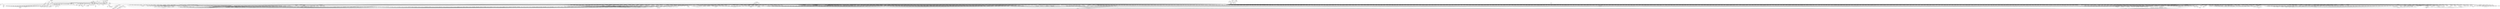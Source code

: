 digraph depends {
    node [shape=plaintext]
"alsa-utils-alsamixer" -> "libasound2";
"alsa-utils-alsamixer" -> "libformw5";
"alsa-utils-alsamixer" -> "libmenuw5";
"alsa-utils-alsamixer" -> "libncursesw5";
"alsa-utils-alsamixer" -> "libpanelw5";
"alsa-utils-alsamixer" -> "libtinfo5";
"angstrom-feed-configs" -> "opkg" [style=dotted];
"angstrom-packagegroup-boot" -> "angstrom-version";
"angstrom-packagegroup-boot" -> "packagegroup-boot";
"avahi-daemon" -> "base-files";
"avahi-daemon" -> "base-passwd";
"avahi-daemon" -> "libavahi-common3";
"avahi-daemon" -> "libavahi-core7";
"avahi-daemon" -> "libcap2";
"avahi-daemon" -> "libdaemon0";
"avahi-daemon" -> "libdbus-1-3";
"avahi-daemon" -> "libexpat1";
"avahi-daemon" -> "libnss-mdns" [style=dotted];
"avahi-daemon" -> "shadow";
"avahi-utils" -> "libavahi-client3";
"avahi-utils" -> "libavahi-common3";
"bluez4" -> "libcap2";
"bluez4" -> "libdbus-1-3";
"bluez4" -> "libglib-2.0-0";
"bluez4" -> "libreadline6";
"bluez4" -> "libudev1";
"bluez4" -> "libusb-0.1-4";
"bluez4" -> "libusb-1.0-0";
"busybox" -> "busybox-syslog" [style=dotted];
"busybox" -> "busybox-udhcpc" [style=dotted];
"busybox" -> "update-alternatives-opkg";
"busybox" -> "update-rc.d" [style=dotted];
"busybox-syslog" -> "update-alternatives-opkg";
"connman" -> "bluez4";
"connman" -> "connman-conf" [style=dotted];
"connman" -> "dbus-1";
"connman" -> "iptables";
"connman" -> "libdbus-1-3";
"connman" -> "libglib-2.0-0";
"connman" -> "libgnutls28";
"connman" -> "ofono";
"connman" -> "update-rc.d" [style=dotted];
"connman" -> "wpa-supplicant";
"connman" -> "xuser-account";
"connman-angstrom-settings" -> "connman";
"cpufreq-tweaks" -> "cpufrequtils";
"dbus-1" -> "base-files";
"dbus-1" -> "base-passwd";
"dbus-1" -> "libdbus-1-3";
"dbus-1" -> "libexpat1";
"dbus-1" -> "libx11-6";
"dbus-1" -> "shadow";
"dbus-1" -> "update-rc.d" [style=dotted];
"e2fsprogs-e2fsck" -> "libblkid1";
"e2fsprogs-e2fsck" -> "libcom-err2";
"e2fsprogs-e2fsck" -> "libe2p2";
"e2fsprogs-e2fsck" -> "libext2fs2";
"e2fsprogs-e2fsck" -> "libuuid1";
"fixmac" -> "ranpwd";
"htop" -> "libncursesw5";
"htop" -> "libtinfo5";
"htop" -> "ncurses-terminfo";
"iptables" -> "kernel-module-ip-tables" [style=dotted];
"iptables" -> "kernel-module-ipt-masquerade" [style=dotted];
"iptables" -> "kernel-module-iptable-filter" [style=dotted];
"iptables" -> "kernel-module-iptable-nat" [style=dotted];
"iptables" -> "kernel-module-nf-conntrack" [style=dotted];
"iptables" -> "kernel-module-nf-conntrack-ipv4" [style=dotted];
"iptables" -> "kernel-module-nf-defrag-ipv4" [style=dotted];
"iptables" -> "kernel-module-nf-nat" [style=dotted];
"iptables" -> "kernel-module-x-tables" [style=dotted];
"iw" -> "libnl-3-200";
"iw" -> "libnl-3-genl";
"kernel-module-8021q" -> "kernel-module-garp";
"kernel-module-8021q" -> "kernel-module-llc";
"kernel-module-8021q" -> "kernel-module-stp";
"kernel-module-ad714x-i2c" -> "kernel-module-ad714x";
"kernel-module-ad714x-spi" -> "kernel-module-ad714x";
"kernel-module-ad7879-i2c" -> "kernel-module-ad7879";
"kernel-module-ad7879-spi" -> "kernel-module-ad7879";
"kernel-module-adxl34x-i2c" -> "kernel-module-adxl34x";
"kernel-module-adxl34x-spi" -> "kernel-module-adxl34x";
"kernel-module-afs" -> "kernel-module-mtd";
"kernel-module-aircable" -> "kernel-module-usbserial";
"kernel-module-alauda" -> "kernel-module-mtd";
"kernel-module-alauda" -> "kernel-module-nand-ecc";
"kernel-module-algif-hash" -> "kernel-module-af-alg";
"kernel-module-algif-skcipher" -> "kernel-module-af-alg";
"kernel-module-appledisplay" -> "kernel-module-backlight";
"kernel-module-ar7part" -> "kernel-module-mtd";
"kernel-module-ark3116" -> "kernel-module-usbserial";
"kernel-module-arp-tables" -> "kernel-module-x-tables";
"kernel-module-arpt-mangle" -> "kernel-module-x-tables";
"kernel-module-arptable-filter" -> "kernel-module-arp-tables";
"kernel-module-arptable-filter" -> "kernel-module-x-tables";
"kernel-module-asix" -> "kernel-module-usbnet";
"kernel-module-async-memcpy" -> "kernel-module-async-tx";
"kernel-module-async-pq" -> "kernel-module-async-tx";
"kernel-module-async-pq" -> "kernel-module-async-xor";
"kernel-module-async-pq" -> "kernel-module-raid6-pq";
"kernel-module-async-pq" -> "kernel-module-xor";
"kernel-module-async-raid6-recov" -> "kernel-module-async-tx";
"kernel-module-async-raid6-recov" -> "kernel-module-raid6-pq";
"kernel-module-async-xor" -> "kernel-module-async-tx";
"kernel-module-async-xor" -> "kernel-module-xor";
"kernel-module-at76c50x-usb" -> "kernel-module-mac80211";
"kernel-module-ath3k" -> "kernel-module-bluetooth";
"kernel-module-ath6kl-sdio" -> "kernel-module-ath6kl-core";
"kernel-module-ath6kl-usb" -> "kernel-module-ath6kl-core";
"kernel-module-ath9k" -> "kernel-module-ath";
"kernel-module-ath9k" -> "kernel-module-ath9k-common";
"kernel-module-ath9k" -> "kernel-module-ath9k-hw";
"kernel-module-ath9k" -> "kernel-module-mac80211";
"kernel-module-ath9k-common" -> "kernel-module-ath";
"kernel-module-ath9k-common" -> "kernel-module-ath9k-hw";
"kernel-module-ath9k-htc" -> "kernel-module-ath";
"kernel-module-ath9k-htc" -> "kernel-module-ath9k-common";
"kernel-module-ath9k-htc" -> "kernel-module-ath9k-hw";
"kernel-module-ath9k-htc" -> "kernel-module-mac80211";
"kernel-module-ath9k-hw" -> "kernel-module-ath";
"kernel-module-ati-remote" -> "kernel-module-rc-core";
"kernel-module-b2c2-flexcop" -> "kernel-module-cx24113";
"kernel-module-b2c2-flexcop" -> "kernel-module-cx24123";
"kernel-module-b2c2-flexcop" -> "kernel-module-dvb-core";
"kernel-module-b2c2-flexcop" -> "kernel-module-s5h1420";
"kernel-module-b2c2-flexcop-usb" -> "kernel-module-b2c2-flexcop";
"kernel-module-b2c2-flexcop-usb" -> "kernel-module-cx24113";
"kernel-module-b2c2-flexcop-usb" -> "kernel-module-cx24123";
"kernel-module-b2c2-flexcop-usb" -> "kernel-module-dvb-core";
"kernel-module-b2c2-flexcop-usb" -> "kernel-module-s5h1420";
"kernel-module-b43" -> "kernel-module-mac80211";
"kernel-module-b43" -> "kernel-module-ssb";
"kernel-module-b43legacy" -> "kernel-module-mac80211";
"kernel-module-b43legacy" -> "kernel-module-ssb";
"kernel-module-bcm203x" -> "kernel-module-bluetooth";
"kernel-module-belkin-sa" -> "kernel-module-usbserial";
"kernel-module-bfusb" -> "kernel-module-bluetooth";
"kernel-module-blowfish-generic" -> "kernel-module-blowfish-common";
"kernel-module-bnep" -> "kernel-module-bluetooth";
"kernel-module-bpa10x" -> "kernel-module-bluetooth";
"kernel-module-brcmfmac" -> "kernel-module-brcmutil";
"kernel-module-bridge" -> "kernel-module-llc";
"kernel-module-bridge" -> "kernel-module-stp";
"kernel-module-btmrvl" -> "kernel-module-bluetooth";
"kernel-module-btmrvl-sdio" -> "kernel-module-bluetooth";
"kernel-module-btmrvl-sdio" -> "kernel-module-btmrvl";
"kernel-module-btsdio" -> "kernel-module-bluetooth";
"kernel-module-btusb" -> "kernel-module-bluetooth";
"kernel-module-btwilink" -> "kernel-module-bluetooth";
"kernel-module-btwilink" -> "kernel-module-st-drv";
"kernel-module-carl9170" -> "kernel-module-ath";
"kernel-module-carl9170" -> "kernel-module-mac80211";
"kernel-module-cdc-eem" -> "kernel-module-usbnet";
"kernel-module-cdc-ether" -> "kernel-module-usbnet";
"kernel-module-cdc-ncm" -> "kernel-module-usbnet";
"kernel-module-cdc-subset" -> "kernel-module-usbnet";
"kernel-module-cfi-cmdset-0001" -> "kernel-module-cfi-util";
"kernel-module-cfi-cmdset-0001" -> "kernel-module-mtd";
"kernel-module-cfi-cmdset-0002" -> "kernel-module-cfi-util";
"kernel-module-cfi-cmdset-0002" -> "kernel-module-mtd";
"kernel-module-cfi-cmdset-0020" -> "kernel-module-cfi-util";
"kernel-module-cfi-cmdset-0020" -> "kernel-module-mtd";
"kernel-module-cfi-probe" -> "kernel-module-cfi-util";
"kernel-module-cfi-probe" -> "kernel-module-chipreg";
"kernel-module-cfi-probe" -> "kernel-module-gen-probe";
"kernel-module-ch341" -> "kernel-module-usbserial";
"kernel-module-ch7006" -> "kernel-module-drm";
"kernel-module-ch7006" -> "kernel-module-drm-kms-helper";
"kernel-module-cma3000-d0x-i2c" -> "kernel-module-cma3000-d0x";
"kernel-module-cp210x" -> "kernel-module-usbserial";
"kernel-module-cx231xx" -> "kernel-module-cx2341x";
"kernel-module-cx231xx" -> "kernel-module-rc-core";
"kernel-module-cx231xx" -> "kernel-module-videobuf-core";
"kernel-module-cx231xx" -> "kernel-module-videobuf-vmalloc";
"kernel-module-cx231xx-alsa" -> "kernel-module-cx231xx";
"kernel-module-cx231xx-alsa" -> "kernel-module-cx2341x";
"kernel-module-cx231xx-alsa" -> "kernel-module-rc-core";
"kernel-module-cx231xx-alsa" -> "kernel-module-videobuf-core";
"kernel-module-cx231xx-alsa" -> "kernel-module-videobuf-vmalloc";
"kernel-module-cx231xx-dvb" -> "kernel-module-cx231xx";
"kernel-module-cx231xx-dvb" -> "kernel-module-cx2341x";
"kernel-module-cx231xx-dvb" -> "kernel-module-dvb-core";
"kernel-module-cx231xx-dvb" -> "kernel-module-rc-core";
"kernel-module-cx231xx-dvb" -> "kernel-module-videobuf-core";
"kernel-module-cx231xx-dvb" -> "kernel-module-videobuf-vmalloc";
"kernel-module-cx82310-eth" -> "kernel-module-usbnet";
"kernel-module-cxd2820r" -> "kernel-module-dvb-core";
"kernel-module-cyberjack" -> "kernel-module-usbserial";
"kernel-module-cypress-m8" -> "kernel-module-usbserial";
"kernel-module-cyttsp-i2c" -> "kernel-module-cyttsp-core";
"kernel-module-cyttsp-spi" -> "kernel-module-cyttsp-core";
"kernel-module-db9" -> "kernel-module-parport";
"kernel-module-dib3000mc" -> "kernel-module-dibx000-common";
"kernel-module-dib7000m" -> "kernel-module-dibx000-common";
"kernel-module-dib7000p" -> "kernel-module-dibx000-common";
"kernel-module-dib7000p" -> "kernel-module-dvb-core";
"kernel-module-dib8000" -> "kernel-module-dibx000-common";
"kernel-module-dib8000" -> "kernel-module-dvb-core";
"kernel-module-digi-acceleport" -> "kernel-module-usbserial";
"kernel-module-disp-ump" -> "kernel-module-ump";
"kernel-module-dm-persistent-data" -> "kernel-module-dm-bufio";
"kernel-module-dm-raid" -> "kernel-module-async-memcpy";
"kernel-module-dm-raid" -> "kernel-module-async-pq";
"kernel-module-dm-raid" -> "kernel-module-async-raid6-recov";
"kernel-module-dm-raid" -> "kernel-module-async-tx";
"kernel-module-dm-raid" -> "kernel-module-async-xor";
"kernel-module-dm-raid" -> "kernel-module-md-mod";
"kernel-module-dm-raid" -> "kernel-module-raid1";
"kernel-module-dm-raid" -> "kernel-module-raid456";
"kernel-module-dm-raid" -> "kernel-module-raid6-pq";
"kernel-module-dm-raid" -> "kernel-module-xor";
"kernel-module-dm-thin-pool" -> "kernel-module-dm-bufio";
"kernel-module-dm-thin-pool" -> "kernel-module-dm-persistent-data";
"kernel-module-dm-verity" -> "kernel-module-dm-bufio";
"kernel-module-dm9601" -> "kernel-module-usbnet";
"kernel-module-drbd" -> "kernel-module-lru-cache";
"kernel-module-drm-kms-helper" -> "kernel-module-drm";
"kernel-module-drm-usb" -> "kernel-module-drm";
"kernel-module-dvb-as102" -> "kernel-module-dvb-core";
"kernel-module-dvb-usb" -> "kernel-module-dvb-core";
"kernel-module-dvb-usb" -> "kernel-module-rc-core";
"kernel-module-dvb-usb-a800" -> "kernel-module-dib3000mc";
"kernel-module-dvb-usb-a800" -> "kernel-module-dibx000-common";
"kernel-module-dvb-usb-a800" -> "kernel-module-dvb-core";
"kernel-module-dvb-usb-a800" -> "kernel-module-dvb-usb";
"kernel-module-dvb-usb-a800" -> "kernel-module-dvb-usb-dibusb-common";
"kernel-module-dvb-usb-a800" -> "kernel-module-rc-core";
"kernel-module-dvb-usb-af9005" -> "kernel-module-dvb-core";
"kernel-module-dvb-usb-af9005" -> "kernel-module-dvb-usb";
"kernel-module-dvb-usb-af9005" -> "kernel-module-rc-core";
"kernel-module-dvb-usb-af9015" -> "kernel-module-dvb-core";
"kernel-module-dvb-usb-af9015" -> "kernel-module-dvb-usb";
"kernel-module-dvb-usb-af9015" -> "kernel-module-rc-core";
"kernel-module-dvb-usb-anysee" -> "kernel-module-dvb-core";
"kernel-module-dvb-usb-anysee" -> "kernel-module-dvb-usb";
"kernel-module-dvb-usb-anysee" -> "kernel-module-rc-core";
"kernel-module-dvb-usb-au6610" -> "kernel-module-dvb-core";
"kernel-module-dvb-usb-au6610" -> "kernel-module-dvb-usb";
"kernel-module-dvb-usb-au6610" -> "kernel-module-rc-core";
"kernel-module-dvb-usb-az6007" -> "kernel-module-dvb-core";
"kernel-module-dvb-usb-az6007" -> "kernel-module-dvb-usb";
"kernel-module-dvb-usb-az6007" -> "kernel-module-rc-core";
"kernel-module-dvb-usb-az6027" -> "kernel-module-dvb-core";
"kernel-module-dvb-usb-az6027" -> "kernel-module-dvb-usb";
"kernel-module-dvb-usb-az6027" -> "kernel-module-rc-core";
"kernel-module-dvb-usb-az6027" -> "kernel-module-stb0899";
"kernel-module-dvb-usb-az6027" -> "kernel-module-stb6100";
"kernel-module-dvb-usb-ce6230" -> "kernel-module-dvb-core";
"kernel-module-dvb-usb-ce6230" -> "kernel-module-dvb-usb";
"kernel-module-dvb-usb-ce6230" -> "kernel-module-rc-core";
"kernel-module-dvb-usb-cinergyt2" -> "kernel-module-dvb-core";
"kernel-module-dvb-usb-cinergyt2" -> "kernel-module-dvb-usb";
"kernel-module-dvb-usb-cinergyt2" -> "kernel-module-rc-core";
"kernel-module-dvb-usb-cxusb" -> "kernel-module-dib0070";
"kernel-module-dvb-usb-cxusb" -> "kernel-module-dib7000p";
"kernel-module-dvb-usb-cxusb" -> "kernel-module-dibx000-common";
"kernel-module-dvb-usb-cxusb" -> "kernel-module-dvb-core";
"kernel-module-dvb-usb-cxusb" -> "kernel-module-dvb-usb";
"kernel-module-dvb-usb-cxusb" -> "kernel-module-rc-core";
"kernel-module-dvb-usb-dib0700" -> "kernel-module-dib0070";
"kernel-module-dvb-usb-dib0700" -> "kernel-module-dib0090";
"kernel-module-dvb-usb-dib0700" -> "kernel-module-dib3000mc";
"kernel-module-dvb-usb-dib0700" -> "kernel-module-dib7000m";
"kernel-module-dvb-usb-dib0700" -> "kernel-module-dib7000p";
"kernel-module-dvb-usb-dib0700" -> "kernel-module-dib8000";
"kernel-module-dvb-usb-dib0700" -> "kernel-module-dibx000-common";
"kernel-module-dvb-usb-dib0700" -> "kernel-module-dvb-core";
"kernel-module-dvb-usb-dib0700" -> "kernel-module-dvb-usb";
"kernel-module-dvb-usb-dib0700" -> "kernel-module-rc-core";
"kernel-module-dvb-usb-dibusb-common" -> "kernel-module-dib3000mc";
"kernel-module-dvb-usb-dibusb-common" -> "kernel-module-dibx000-common";
"kernel-module-dvb-usb-dibusb-common" -> "kernel-module-dvb-core";
"kernel-module-dvb-usb-dibusb-common" -> "kernel-module-dvb-usb";
"kernel-module-dvb-usb-dibusb-common" -> "kernel-module-rc-core";
"kernel-module-dvb-usb-dibusb-mb" -> "kernel-module-dib3000mc";
"kernel-module-dvb-usb-dibusb-mb" -> "kernel-module-dibx000-common";
"kernel-module-dvb-usb-dibusb-mb" -> "kernel-module-dvb-core";
"kernel-module-dvb-usb-dibusb-mb" -> "kernel-module-dvb-usb";
"kernel-module-dvb-usb-dibusb-mb" -> "kernel-module-dvb-usb-dibusb-common";
"kernel-module-dvb-usb-dibusb-mb" -> "kernel-module-rc-core";
"kernel-module-dvb-usb-dibusb-mc" -> "kernel-module-dib3000mc";
"kernel-module-dvb-usb-dibusb-mc" -> "kernel-module-dibx000-common";
"kernel-module-dvb-usb-dibusb-mc" -> "kernel-module-dvb-core";
"kernel-module-dvb-usb-dibusb-mc" -> "kernel-module-dvb-usb";
"kernel-module-dvb-usb-dibusb-mc" -> "kernel-module-dvb-usb-dibusb-common";
"kernel-module-dvb-usb-dibusb-mc" -> "kernel-module-rc-core";
"kernel-module-dvb-usb-digitv" -> "kernel-module-dvb-core";
"kernel-module-dvb-usb-digitv" -> "kernel-module-dvb-usb";
"kernel-module-dvb-usb-digitv" -> "kernel-module-rc-core";
"kernel-module-dvb-usb-dtt200u" -> "kernel-module-dvb-core";
"kernel-module-dvb-usb-dtt200u" -> "kernel-module-dvb-usb";
"kernel-module-dvb-usb-dtt200u" -> "kernel-module-rc-core";
"kernel-module-dvb-usb-dtv5100" -> "kernel-module-dvb-core";
"kernel-module-dvb-usb-dtv5100" -> "kernel-module-dvb-usb";
"kernel-module-dvb-usb-dtv5100" -> "kernel-module-rc-core";
"kernel-module-dvb-usb-dw2102" -> "kernel-module-dvb-core";
"kernel-module-dvb-usb-dw2102" -> "kernel-module-dvb-usb";
"kernel-module-dvb-usb-dw2102" -> "kernel-module-rc-core";
"kernel-module-dvb-usb-ec168" -> "kernel-module-dvb-core";
"kernel-module-dvb-usb-ec168" -> "kernel-module-dvb-usb";
"kernel-module-dvb-usb-ec168" -> "kernel-module-rc-core";
"kernel-module-dvb-usb-friio" -> "kernel-module-dvb-core";
"kernel-module-dvb-usb-friio" -> "kernel-module-dvb-usb";
"kernel-module-dvb-usb-friio" -> "kernel-module-rc-core";
"kernel-module-dvb-usb-gl861" -> "kernel-module-dvb-core";
"kernel-module-dvb-usb-gl861" -> "kernel-module-dvb-usb";
"kernel-module-dvb-usb-gl861" -> "kernel-module-rc-core";
"kernel-module-dvb-usb-gp8psk" -> "kernel-module-dvb-core";
"kernel-module-dvb-usb-gp8psk" -> "kernel-module-dvb-usb";
"kernel-module-dvb-usb-gp8psk" -> "kernel-module-rc-core";
"kernel-module-dvb-usb-it913x" -> "kernel-module-dvb-core";
"kernel-module-dvb-usb-it913x" -> "kernel-module-dvb-usb";
"kernel-module-dvb-usb-it913x" -> "kernel-module-rc-core";
"kernel-module-dvb-usb-lmedm04" -> "kernel-module-dvb-core";
"kernel-module-dvb-usb-lmedm04" -> "kernel-module-dvb-usb";
"kernel-module-dvb-usb-lmedm04" -> "kernel-module-rc-core";
"kernel-module-dvb-usb-m920x" -> "kernel-module-dvb-core";
"kernel-module-dvb-usb-m920x" -> "kernel-module-dvb-usb";
"kernel-module-dvb-usb-m920x" -> "kernel-module-rc-core";
"kernel-module-dvb-usb-mxl111sf" -> "kernel-module-dvb-core";
"kernel-module-dvb-usb-mxl111sf" -> "kernel-module-dvb-usb";
"kernel-module-dvb-usb-mxl111sf" -> "kernel-module-rc-core";
"kernel-module-dvb-usb-mxl111sf" -> "kernel-module-tveeprom";
"kernel-module-dvb-usb-nova-t-usb2" -> "kernel-module-dib3000mc";
"kernel-module-dvb-usb-nova-t-usb2" -> "kernel-module-dibx000-common";
"kernel-module-dvb-usb-nova-t-usb2" -> "kernel-module-dvb-core";
"kernel-module-dvb-usb-nova-t-usb2" -> "kernel-module-dvb-usb";
"kernel-module-dvb-usb-nova-t-usb2" -> "kernel-module-dvb-usb-dibusb-common";
"kernel-module-dvb-usb-nova-t-usb2" -> "kernel-module-rc-core";
"kernel-module-dvb-usb-opera" -> "kernel-module-dvb-core";
"kernel-module-dvb-usb-opera" -> "kernel-module-dvb-usb";
"kernel-module-dvb-usb-opera" -> "kernel-module-rc-core";
"kernel-module-dvb-usb-pctv452e" -> "kernel-module-dvb-core";
"kernel-module-dvb-usb-pctv452e" -> "kernel-module-dvb-usb";
"kernel-module-dvb-usb-pctv452e" -> "kernel-module-rc-core";
"kernel-module-dvb-usb-pctv452e" -> "kernel-module-ttpci-eeprom";
"kernel-module-dvb-usb-rtl28xxu" -> "kernel-module-dvb-core";
"kernel-module-dvb-usb-rtl28xxu" -> "kernel-module-dvb-usb";
"kernel-module-dvb-usb-rtl28xxu" -> "kernel-module-rc-core";
"kernel-module-dvb-usb-rtl28xxu" -> "kernel-module-rtl2830";
"kernel-module-dvb-usb-technisat-usb2" -> "kernel-module-dvb-core";
"kernel-module-dvb-usb-technisat-usb2" -> "kernel-module-dvb-usb";
"kernel-module-dvb-usb-technisat-usb2" -> "kernel-module-rc-core";
"kernel-module-dvb-usb-technisat-usb2" -> "kernel-module-stv090x";
"kernel-module-dvb-usb-ttusb2" -> "kernel-module-dvb-core";
"kernel-module-dvb-usb-ttusb2" -> "kernel-module-dvb-usb";
"kernel-module-dvb-usb-ttusb2" -> "kernel-module-rc-core";
"kernel-module-dvb-usb-umt-010" -> "kernel-module-dib3000mc";
"kernel-module-dvb-usb-umt-010" -> "kernel-module-dibx000-common";
"kernel-module-dvb-usb-umt-010" -> "kernel-module-dvb-core";
"kernel-module-dvb-usb-umt-010" -> "kernel-module-dvb-usb";
"kernel-module-dvb-usb-umt-010" -> "kernel-module-dvb-usb-dibusb-common";
"kernel-module-dvb-usb-umt-010" -> "kernel-module-rc-core";
"kernel-module-dvb-usb-vp702x" -> "kernel-module-dvb-core";
"kernel-module-dvb-usb-vp702x" -> "kernel-module-dvb-usb";
"kernel-module-dvb-usb-vp702x" -> "kernel-module-rc-core";
"kernel-module-dvb-usb-vp7045" -> "kernel-module-dvb-core";
"kernel-module-dvb-usb-vp7045" -> "kernel-module-dvb-usb";
"kernel-module-dvb-usb-vp7045" -> "kernel-module-rc-core";
"kernel-module-ebt-802-3" -> "kernel-module-x-tables";
"kernel-module-ebt-among" -> "kernel-module-x-tables";
"kernel-module-ebt-arp" -> "kernel-module-x-tables";
"kernel-module-ebt-arpreply" -> "kernel-module-x-tables";
"kernel-module-ebt-dnat" -> "kernel-module-x-tables";
"kernel-module-ebt-ip" -> "kernel-module-x-tables";
"kernel-module-ebt-ip6" -> "kernel-module-x-tables";
"kernel-module-ebt-limit" -> "kernel-module-x-tables";
"kernel-module-ebt-log" -> "kernel-module-x-tables";
"kernel-module-ebt-mark" -> "kernel-module-x-tables";
"kernel-module-ebt-mark-m" -> "kernel-module-x-tables";
"kernel-module-ebt-nflog" -> "kernel-module-x-tables";
"kernel-module-ebt-pkttype" -> "kernel-module-x-tables";
"kernel-module-ebt-redirect" -> "kernel-module-x-tables";
"kernel-module-ebt-snat" -> "kernel-module-x-tables";
"kernel-module-ebt-stp" -> "kernel-module-x-tables";
"kernel-module-ebt-ulog" -> "kernel-module-x-tables";
"kernel-module-ebt-vlan" -> "kernel-module-x-tables";
"kernel-module-ebtable-broute" -> "kernel-module-bridge";
"kernel-module-ebtable-broute" -> "kernel-module-ebtables";
"kernel-module-ebtable-broute" -> "kernel-module-llc";
"kernel-module-ebtable-broute" -> "kernel-module-stp";
"kernel-module-ebtable-broute" -> "kernel-module-x-tables";
"kernel-module-ebtable-filter" -> "kernel-module-ebtables";
"kernel-module-ebtable-filter" -> "kernel-module-x-tables";
"kernel-module-ebtable-nat" -> "kernel-module-ebtables";
"kernel-module-ebtable-nat" -> "kernel-module-x-tables";
"kernel-module-ebtables" -> "kernel-module-x-tables";
"kernel-module-em28xx" -> "kernel-module-rc-core";
"kernel-module-em28xx" -> "kernel-module-tveeprom";
"kernel-module-em28xx" -> "kernel-module-videobuf-core";
"kernel-module-em28xx" -> "kernel-module-videobuf-vmalloc";
"kernel-module-em28xx-alsa" -> "kernel-module-em28xx";
"kernel-module-em28xx-alsa" -> "kernel-module-rc-core";
"kernel-module-em28xx-alsa" -> "kernel-module-tveeprom";
"kernel-module-em28xx-alsa" -> "kernel-module-videobuf-core";
"kernel-module-em28xx-alsa" -> "kernel-module-videobuf-vmalloc";
"kernel-module-em28xx-dvb" -> "kernel-module-dvb-core";
"kernel-module-em28xx-dvb" -> "kernel-module-em28xx";
"kernel-module-em28xx-dvb" -> "kernel-module-rc-core";
"kernel-module-em28xx-dvb" -> "kernel-module-tveeprom";
"kernel-module-em28xx-dvb" -> "kernel-module-videobuf-core";
"kernel-module-em28xx-dvb" -> "kernel-module-videobuf-vmalloc";
"kernel-module-empeg" -> "kernel-module-usbserial";
"kernel-module-f81232" -> "kernel-module-usbserial";
"kernel-module-ftdi-sio" -> "kernel-module-usbserial";
"kernel-module-ftl" -> "kernel-module-mtd";
"kernel-module-ftl" -> "kernel-module-mtd-blkdevs";
"kernel-module-funsoft" -> "kernel-module-usbserial";
"kernel-module-g-midi" -> "kernel-module-snd-rawmidi";
"kernel-module-gamecon" -> "kernel-module-parport";
"kernel-module-garmin-gps" -> "kernel-module-usbserial";
"kernel-module-garp" -> "kernel-module-llc";
"kernel-module-garp" -> "kernel-module-stp";
"kernel-module-generic-bl" -> "kernel-module-backlight";
"kernel-module-gluebi" -> "kernel-module-mtd";
"kernel-module-gluebi" -> "kernel-module-ubi";
"kernel-module-gpio" -> "kernel-module-bch";
"kernel-module-gpio" -> "kernel-module-mtd";
"kernel-module-gpio" -> "kernel-module-nand";
"kernel-module-gpio" -> "kernel-module-nand-bch";
"kernel-module-gpio" -> "kernel-module-nand-ecc";
"kernel-module-gpio" -> "kernel-module-nand-ids";
"kernel-module-gpio-addr-flash" -> "kernel-module-chipreg";
"kernel-module-gpio-addr-flash" -> "kernel-module-mtd";
"kernel-module-gspca-benq" -> "kernel-module-gspca-main";
"kernel-module-gspca-conex" -> "kernel-module-gspca-main";
"kernel-module-gspca-cpia1" -> "kernel-module-gspca-main";
"kernel-module-gspca-etoms" -> "kernel-module-gspca-main";
"kernel-module-gspca-finepix" -> "kernel-module-gspca-main";
"kernel-module-gspca-gl860" -> "kernel-module-gspca-main";
"kernel-module-gspca-jeilinj" -> "kernel-module-gspca-main";
"kernel-module-gspca-jl2005bcd" -> "kernel-module-gspca-main";
"kernel-module-gspca-kinect" -> "kernel-module-gspca-main";
"kernel-module-gspca-konica" -> "kernel-module-gspca-main";
"kernel-module-gspca-m5602" -> "kernel-module-gspca-main";
"kernel-module-gspca-mars" -> "kernel-module-gspca-main";
"kernel-module-gspca-mr97310a" -> "kernel-module-gspca-main";
"kernel-module-gspca-nw80x" -> "kernel-module-gspca-main";
"kernel-module-gspca-ov519" -> "kernel-module-gspca-main";
"kernel-module-gspca-ov534" -> "kernel-module-gspca-main";
"kernel-module-gspca-ov534-9" -> "kernel-module-gspca-main";
"kernel-module-gspca-pac207" -> "kernel-module-gspca-main";
"kernel-module-gspca-pac7302" -> "kernel-module-gspca-main";
"kernel-module-gspca-pac7311" -> "kernel-module-gspca-main";
"kernel-module-gspca-se401" -> "kernel-module-gspca-main";
"kernel-module-gspca-sn9c2028" -> "kernel-module-gspca-main";
"kernel-module-gspca-sn9c20x" -> "kernel-module-gspca-main";
"kernel-module-gspca-sonixb" -> "kernel-module-gspca-main";
"kernel-module-gspca-sonixj" -> "kernel-module-gspca-main";
"kernel-module-gspca-spca1528" -> "kernel-module-gspca-main";
"kernel-module-gspca-spca500" -> "kernel-module-gspca-main";
"kernel-module-gspca-spca501" -> "kernel-module-gspca-main";
"kernel-module-gspca-spca505" -> "kernel-module-gspca-main";
"kernel-module-gspca-spca506" -> "kernel-module-gspca-main";
"kernel-module-gspca-spca508" -> "kernel-module-gspca-main";
"kernel-module-gspca-spca561" -> "kernel-module-gspca-main";
"kernel-module-gspca-sq905" -> "kernel-module-gspca-main";
"kernel-module-gspca-sq905c" -> "kernel-module-gspca-main";
"kernel-module-gspca-sq930x" -> "kernel-module-gspca-main";
"kernel-module-gspca-stk014" -> "kernel-module-gspca-main";
"kernel-module-gspca-stv0680" -> "kernel-module-gspca-main";
"kernel-module-gspca-stv06xx" -> "kernel-module-gspca-main";
"kernel-module-gspca-sunplus" -> "kernel-module-gspca-main";
"kernel-module-gspca-t613" -> "kernel-module-gspca-main";
"kernel-module-gspca-topro" -> "kernel-module-gspca-main";
"kernel-module-gspca-tv8532" -> "kernel-module-gspca-main";
"kernel-module-gspca-vc032x" -> "kernel-module-gspca-main";
"kernel-module-gspca-vicam" -> "kernel-module-gspca-main";
"kernel-module-gspca-xirlink-cit" -> "kernel-module-gspca-main";
"kernel-module-gspca-zc3xx" -> "kernel-module-gspca-main";
"kernel-module-hid-picolcd" -> "kernel-module-backlight";
"kernel-module-hid-picolcd" -> "kernel-module-fb-sys-fops";
"kernel-module-hid-picolcd" -> "kernel-module-lcd";
"kernel-module-hid-picolcd" -> "kernel-module-syscopyarea";
"kernel-module-hid-picolcd" -> "kernel-module-sysfillrect";
"kernel-module-hid-picolcd" -> "kernel-module-sysimgblt";
"kernel-module-hid-prodikeys" -> "kernel-module-snd-rawmidi";
"kernel-module-hid-roccat-arvo" -> "kernel-module-hid-roccat";
"kernel-module-hid-roccat-arvo" -> "kernel-module-hid-roccat-common";
"kernel-module-hid-roccat-isku" -> "kernel-module-hid-roccat";
"kernel-module-hid-roccat-isku" -> "kernel-module-hid-roccat-common";
"kernel-module-hid-roccat-kone" -> "kernel-module-hid-roccat";
"kernel-module-hid-roccat-koneplus" -> "kernel-module-hid-roccat";
"kernel-module-hid-roccat-koneplus" -> "kernel-module-hid-roccat-common";
"kernel-module-hid-roccat-kovaplus" -> "kernel-module-hid-roccat";
"kernel-module-hid-roccat-kovaplus" -> "kernel-module-hid-roccat-common";
"kernel-module-hid-roccat-pyra" -> "kernel-module-hid-roccat";
"kernel-module-hid-roccat-pyra" -> "kernel-module-hid-roccat-common";
"kernel-module-hidp" -> "kernel-module-bluetooth";
"kernel-module-hostap" -> "kernel-module-lib80211";
"kernel-module-hp4x" -> "kernel-module-usbserial";
"kernel-module-i2400m" -> "kernel-module-wimax";
"kernel-module-i2400m-sdio" -> "kernel-module-i2400m";
"kernel-module-i2400m-sdio" -> "kernel-module-wimax";
"kernel-module-i2400m-usb" -> "kernel-module-i2400m";
"kernel-module-i2400m-usb" -> "kernel-module-wimax";
"kernel-module-imon" -> "kernel-module-rc-core";
"kernel-module-inftl" -> "kernel-module-mtd";
"kernel-module-inftl" -> "kernel-module-mtd-blkdevs";
"kernel-module-int51x1" -> "kernel-module-usbnet";
"kernel-module-io-edgeport" -> "kernel-module-usbserial";
"kernel-module-io-ti" -> "kernel-module-usbserial";
"kernel-module-ip-gre" -> "kernel-module-gre";
"kernel-module-ip-set" -> "kernel-module-nfnetlink";
"kernel-module-ip-set-bitmap-ip" -> "kernel-module-ip-set";
"kernel-module-ip-set-bitmap-ip" -> "kernel-module-nfnetlink";
"kernel-module-ip-set-bitmap-ipmac" -> "kernel-module-ip-set";
"kernel-module-ip-set-bitmap-ipmac" -> "kernel-module-nfnetlink";
"kernel-module-ip-set-bitmap-port" -> "kernel-module-ip-set";
"kernel-module-ip-set-bitmap-port" -> "kernel-module-nfnetlink";
"kernel-module-ip-set-hash-ip" -> "kernel-module-ip-set";
"kernel-module-ip-set-hash-ip" -> "kernel-module-nfnetlink";
"kernel-module-ip-set-hash-ipport" -> "kernel-module-ip-set";
"kernel-module-ip-set-hash-ipport" -> "kernel-module-nfnetlink";
"kernel-module-ip-set-hash-ipportip" -> "kernel-module-ip-set";
"kernel-module-ip-set-hash-ipportip" -> "kernel-module-nfnetlink";
"kernel-module-ip-set-hash-ipportnet" -> "kernel-module-ip-set";
"kernel-module-ip-set-hash-ipportnet" -> "kernel-module-nfnetlink";
"kernel-module-ip-set-hash-net" -> "kernel-module-ip-set";
"kernel-module-ip-set-hash-net" -> "kernel-module-nfnetlink";
"kernel-module-ip-set-hash-netiface" -> "kernel-module-ip-set";
"kernel-module-ip-set-hash-netiface" -> "kernel-module-nfnetlink";
"kernel-module-ip-set-hash-netport" -> "kernel-module-ip-set";
"kernel-module-ip-set-hash-netport" -> "kernel-module-nfnetlink";
"kernel-module-ip-set-list-set" -> "kernel-module-ip-set";
"kernel-module-ip-set-list-set" -> "kernel-module-nfnetlink";
"kernel-module-ip-tables" -> "kernel-module-x-tables";
"kernel-module-ip-vs" -> "kernel-module-nf-conntrack";
"kernel-module-ip-vs-dh" -> "kernel-module-ip-vs";
"kernel-module-ip-vs-dh" -> "kernel-module-nf-conntrack";
"kernel-module-ip-vs-ftp" -> "kernel-module-ip-vs";
"kernel-module-ip-vs-ftp" -> "kernel-module-nf-conntrack";
"kernel-module-ip-vs-ftp" -> "kernel-module-nf-conntrack-ipv4";
"kernel-module-ip-vs-ftp" -> "kernel-module-nf-defrag-ipv4";
"kernel-module-ip-vs-ftp" -> "kernel-module-nf-nat";
"kernel-module-ip-vs-lblc" -> "kernel-module-ip-vs";
"kernel-module-ip-vs-lblc" -> "kernel-module-nf-conntrack";
"kernel-module-ip-vs-lblcr" -> "kernel-module-ip-vs";
"kernel-module-ip-vs-lblcr" -> "kernel-module-nf-conntrack";
"kernel-module-ip-vs-lc" -> "kernel-module-ip-vs";
"kernel-module-ip-vs-lc" -> "kernel-module-nf-conntrack";
"kernel-module-ip-vs-nq" -> "kernel-module-ip-vs";
"kernel-module-ip-vs-nq" -> "kernel-module-nf-conntrack";
"kernel-module-ip-vs-pe-sip" -> "kernel-module-ip-vs";
"kernel-module-ip-vs-pe-sip" -> "kernel-module-nf-conntrack";
"kernel-module-ip-vs-pe-sip" -> "kernel-module-nf-conntrack-sip";
"kernel-module-ip-vs-rr" -> "kernel-module-ip-vs";
"kernel-module-ip-vs-rr" -> "kernel-module-nf-conntrack";
"kernel-module-ip-vs-sed" -> "kernel-module-ip-vs";
"kernel-module-ip-vs-sed" -> "kernel-module-nf-conntrack";
"kernel-module-ip-vs-sh" -> "kernel-module-ip-vs";
"kernel-module-ip-vs-sh" -> "kernel-module-nf-conntrack";
"kernel-module-ip-vs-wlc" -> "kernel-module-ip-vs";
"kernel-module-ip-vs-wlc" -> "kernel-module-nf-conntrack";
"kernel-module-ip-vs-wrr" -> "kernel-module-ip-vs";
"kernel-module-ip-vs-wrr" -> "kernel-module-nf-conntrack";
"kernel-module-ip6-tables" -> "kernel-module-x-tables";
"kernel-module-ip6-tunnel" -> "kernel-module-tunnel6";
"kernel-module-ip6t-ah" -> "kernel-module-ip6-tables";
"kernel-module-ip6t-ah" -> "kernel-module-x-tables";
"kernel-module-ip6t-eui64" -> "kernel-module-x-tables";
"kernel-module-ip6t-frag" -> "kernel-module-ip6-tables";
"kernel-module-ip6t-frag" -> "kernel-module-x-tables";
"kernel-module-ip6t-hbh" -> "kernel-module-ip6-tables";
"kernel-module-ip6t-hbh" -> "kernel-module-x-tables";
"kernel-module-ip6t-ipv6header" -> "kernel-module-x-tables";
"kernel-module-ip6t-mh" -> "kernel-module-x-tables";
"kernel-module-ip6t-reject" -> "kernel-module-x-tables";
"kernel-module-ip6t-rpfilter" -> "kernel-module-x-tables";
"kernel-module-ip6t-rt" -> "kernel-module-ip6-tables";
"kernel-module-ip6t-rt" -> "kernel-module-x-tables";
"kernel-module-ip6table-filter" -> "kernel-module-ip6-tables";
"kernel-module-ip6table-filter" -> "kernel-module-x-tables";
"kernel-module-ip6table-mangle" -> "kernel-module-ip6-tables";
"kernel-module-ip6table-mangle" -> "kernel-module-x-tables";
"kernel-module-ip6table-raw" -> "kernel-module-ip6-tables";
"kernel-module-ip6table-raw" -> "kernel-module-x-tables";
"kernel-module-ipaq" -> "kernel-module-usbserial";
"kernel-module-ipcomp6" -> "kernel-module-tunnel6";
"kernel-module-ipcomp6" -> "kernel-module-xfrm6-tunnel";
"kernel-module-ipt-ah" -> "kernel-module-x-tables";
"kernel-module-ipt-clusterip" -> "kernel-module-nf-conntrack";
"kernel-module-ipt-clusterip" -> "kernel-module-x-tables";
"kernel-module-ipt-ecn" -> "kernel-module-x-tables";
"kernel-module-ipt-masquerade" -> "kernel-module-nf-conntrack";
"kernel-module-ipt-masquerade" -> "kernel-module-nf-conntrack-ipv4";
"kernel-module-ipt-masquerade" -> "kernel-module-nf-defrag-ipv4";
"kernel-module-ipt-masquerade" -> "kernel-module-nf-nat";
"kernel-module-ipt-masquerade" -> "kernel-module-x-tables";
"kernel-module-ipt-netmap" -> "kernel-module-nf-conntrack";
"kernel-module-ipt-netmap" -> "kernel-module-nf-conntrack-ipv4";
"kernel-module-ipt-netmap" -> "kernel-module-nf-defrag-ipv4";
"kernel-module-ipt-netmap" -> "kernel-module-nf-nat";
"kernel-module-ipt-netmap" -> "kernel-module-x-tables";
"kernel-module-ipt-redirect" -> "kernel-module-nf-conntrack";
"kernel-module-ipt-redirect" -> "kernel-module-nf-conntrack-ipv4";
"kernel-module-ipt-redirect" -> "kernel-module-nf-defrag-ipv4";
"kernel-module-ipt-redirect" -> "kernel-module-nf-nat";
"kernel-module-ipt-redirect" -> "kernel-module-x-tables";
"kernel-module-ipt-reject" -> "kernel-module-x-tables";
"kernel-module-ipt-rpfilter" -> "kernel-module-x-tables";
"kernel-module-ipt-ulog" -> "kernel-module-x-tables";
"kernel-module-iptable-filter" -> "kernel-module-ip-tables";
"kernel-module-iptable-filter" -> "kernel-module-x-tables";
"kernel-module-iptable-mangle" -> "kernel-module-ip-tables";
"kernel-module-iptable-mangle" -> "kernel-module-x-tables";
"kernel-module-iptable-nat" -> "kernel-module-ip-tables";
"kernel-module-iptable-nat" -> "kernel-module-nf-conntrack";
"kernel-module-iptable-nat" -> "kernel-module-nf-conntrack-ipv4";
"kernel-module-iptable-nat" -> "kernel-module-nf-defrag-ipv4";
"kernel-module-iptable-nat" -> "kernel-module-nf-nat";
"kernel-module-iptable-nat" -> "kernel-module-x-tables";
"kernel-module-iptable-raw" -> "kernel-module-ip-tables";
"kernel-module-iptable-raw" -> "kernel-module-x-tables";
"kernel-module-ipw" -> "kernel-module-usb-wwan";
"kernel-module-ipw" -> "kernel-module-usbserial";
"kernel-module-ir-jvc-decoder" -> "kernel-module-rc-core";
"kernel-module-ir-kbd-i2c" -> "kernel-module-rc-core";
"kernel-module-ir-lirc-codec" -> "kernel-module-lirc-dev";
"kernel-module-ir-lirc-codec" -> "kernel-module-rc-core";
"kernel-module-ir-mce-kbd-decoder" -> "kernel-module-rc-core";
"kernel-module-ir-nec-decoder" -> "kernel-module-rc-core";
"kernel-module-ir-rc5-decoder" -> "kernel-module-rc-core";
"kernel-module-ir-rc5-sz-decoder" -> "kernel-module-rc-core";
"kernel-module-ir-rc6-decoder" -> "kernel-module-rc-core";
"kernel-module-ir-sanyo-decoder" -> "kernel-module-rc-core";
"kernel-module-ir-sony-decoder" -> "kernel-module-rc-core";
"kernel-module-ir-usb" -> "kernel-module-usbserial";
"kernel-module-ircomm" -> "kernel-module-irda";
"kernel-module-ircomm-tty" -> "kernel-module-ircomm";
"kernel-module-ircomm-tty" -> "kernel-module-irda";
"kernel-module-irda-usb" -> "kernel-module-irda";
"kernel-module-irlan" -> "kernel-module-irda";
"kernel-module-irnet" -> "kernel-module-irda";
"kernel-module-irtty-sir" -> "kernel-module-irda";
"kernel-module-irtty-sir" -> "kernel-module-sir-dev";
"kernel-module-iscsi-tcp" -> "kernel-module-libiscsi";
"kernel-module-iscsi-tcp" -> "kernel-module-libiscsi-tcp";
"kernel-module-iscsi-tcp" -> "kernel-module-scsi-transport-iscsi";
"kernel-module-iuu-phoenix" -> "kernel-module-usbserial";
"kernel-module-jedec-probe" -> "kernel-module-chipreg";
"kernel-module-jedec-probe" -> "kernel-module-gen-probe";
"kernel-module-jffs2" -> "kernel-module-mtd";
"kernel-module-kalmia" -> "kernel-module-usbnet";
"kernel-module-keyspan" -> "kernel-module-usbserial";
"kernel-module-keyspan-pda" -> "kernel-module-usbserial";
"kernel-module-kingsun-sir" -> "kernel-module-irda";
"kernel-module-kl5kusb105" -> "kernel-module-usbserial";
"kernel-module-kobil-sct" -> "kernel-module-usbserial";
"kernel-module-ks959-sir" -> "kernel-module-irda";
"kernel-module-ksdazzle-sir" -> "kernel-module-irda";
"kernel-module-l2tp-eth" -> "kernel-module-l2tp-core";
"kernel-module-l2tp-eth" -> "kernel-module-l2tp-netlink";
"kernel-module-l2tp-ip" -> "kernel-module-l2tp-core";
"kernel-module-l2tp-netlink" -> "kernel-module-l2tp-core";
"kernel-module-l2tp-ppp" -> "kernel-module-l2tp-core";
"kernel-module-l2tp-ppp" -> "kernel-module-l2tp-netlink";
"kernel-module-latch-addr-flash" -> "kernel-module-chipreg";
"kernel-module-latch-addr-flash" -> "kernel-module-mtd";
"kernel-module-lg-vl600" -> "kernel-module-cdc-ether";
"kernel-module-lg-vl600" -> "kernel-module-usbnet";
"kernel-module-lgdt3305" -> "kernel-module-dvb-core";
"kernel-module-lgdt330x" -> "kernel-module-dvb-core";
"kernel-module-lib80211-crypt-ccmp" -> "kernel-module-lib80211";
"kernel-module-lib80211-crypt-tkip" -> "kernel-module-lib80211";
"kernel-module-lib80211-crypt-wep" -> "kernel-module-lib80211";
"kernel-module-libertas-sdio" -> "kernel-module-libertas";
"kernel-module-libertas-spi" -> "kernel-module-libertas";
"kernel-module-libertas-tf" -> "kernel-module-mac80211";
"kernel-module-libertas-tf-usb" -> "kernel-module-libertas-tf";
"kernel-module-libertas-tf-usb" -> "kernel-module-mac80211";
"kernel-module-libfc" -> "kernel-module-scsi-transport-fc";
"kernel-module-libfcoe" -> "kernel-module-libfc";
"kernel-module-libfcoe" -> "kernel-module-scsi-transport-fc";
"kernel-module-libiscsi" -> "kernel-module-scsi-transport-iscsi";
"kernel-module-libiscsi-tcp" -> "kernel-module-libiscsi";
"kernel-module-libiscsi-tcp" -> "kernel-module-scsi-transport-iscsi";
"kernel-module-line6usb" -> "kernel-module-snd-rawmidi";
"kernel-module-lirc-igorplugusb" -> "kernel-module-lirc-dev";
"kernel-module-lirc-imon" -> "kernel-module-lirc-dev";
"kernel-module-lirc-sasem" -> "kernel-module-lirc-dev";
"kernel-module-lirc-ttusbir" -> "kernel-module-lirc-dev";
"kernel-module-lirc-zilog" -> "kernel-module-lirc-dev";
"kernel-module-lis3lv02d-i2c" -> "kernel-module-lis3lv02d";
"kernel-module-lis3lv02d-spi" -> "kernel-module-lis3lv02d";
"kernel-module-lp" -> "kernel-module-parport";
"kernel-module-m25p80" -> "kernel-module-mtd";
"kernel-module-mali" -> "kernel-module-ump";
"kernel-module-mali-drm" -> "kernel-module-drm";
"kernel-module-map-absent" -> "kernel-module-chipreg";
"kernel-module-map-ram" -> "kernel-module-chipreg";
"kernel-module-map-ram" -> "kernel-module-mtd";
"kernel-module-map-rom" -> "kernel-module-chipreg";
"kernel-module-mceusb" -> "kernel-module-rc-core";
"kernel-module-mcs7780" -> "kernel-module-irda";
"kernel-module-mcs7830" -> "kernel-module-usbnet";
"kernel-module-mct-u232" -> "kernel-module-usbserial";
"kernel-module-metro-usb" -> "kernel-module-usbserial";
"kernel-module-mos7720" -> "kernel-module-parport";
"kernel-module-mos7720" -> "kernel-module-usbserial";
"kernel-module-mos7840" -> "kernel-module-usbserial";
"kernel-module-moto-modem" -> "kernel-module-usbserial";
"kernel-module-mt9m001" -> "kernel-module-soc-camera";
"kernel-module-mt9m001" -> "kernel-module-soc-mediabus";
"kernel-module-mt9m001" -> "kernel-module-videobuf-core";
"kernel-module-mt9m001" -> "kernel-module-videobuf2-core";
"kernel-module-mt9m111" -> "kernel-module-soc-camera";
"kernel-module-mt9m111" -> "kernel-module-soc-mediabus";
"kernel-module-mt9m111" -> "kernel-module-videobuf-core";
"kernel-module-mt9m111" -> "kernel-module-videobuf2-core";
"kernel-module-mt9t031" -> "kernel-module-soc-camera";
"kernel-module-mt9t031" -> "kernel-module-soc-mediabus";
"kernel-module-mt9t031" -> "kernel-module-videobuf-core";
"kernel-module-mt9t031" -> "kernel-module-videobuf2-core";
"kernel-module-mt9t112" -> "kernel-module-soc-camera";
"kernel-module-mt9t112" -> "kernel-module-soc-mediabus";
"kernel-module-mt9t112" -> "kernel-module-videobuf-core";
"kernel-module-mt9t112" -> "kernel-module-videobuf2-core";
"kernel-module-mt9v022" -> "kernel-module-soc-camera";
"kernel-module-mt9v022" -> "kernel-module-soc-mediabus";
"kernel-module-mt9v022" -> "kernel-module-videobuf-core";
"kernel-module-mt9v022" -> "kernel-module-videobuf2-core";
"kernel-module-mtd-blkdevs" -> "kernel-module-mtd";
"kernel-module-mtdblock" -> "kernel-module-mtd";
"kernel-module-mtdblock" -> "kernel-module-mtd-blkdevs";
"kernel-module-mtdblock-ro" -> "kernel-module-mtd";
"kernel-module-mtdblock-ro" -> "kernel-module-mtd-blkdevs";
"kernel-module-mtdchar" -> "kernel-module-mtd";
"kernel-module-mtdoops" -> "kernel-module-mtd";
"kernel-module-mtdswap" -> "kernel-module-mtd";
"kernel-module-mtdswap" -> "kernel-module-mtd-blkdevs";
"kernel-module-mwifiex-sdio" -> "kernel-module-mwifiex";
"kernel-module-nand" -> "kernel-module-bch";
"kernel-module-nand" -> "kernel-module-mtd";
"kernel-module-nand" -> "kernel-module-nand-bch";
"kernel-module-nand" -> "kernel-module-nand-ecc";
"kernel-module-nand" -> "kernel-module-nand-ids";
"kernel-module-nand-bch" -> "kernel-module-bch";
"kernel-module-navman" -> "kernel-module-usbserial";
"kernel-module-nf-conntrack-amanda" -> "kernel-module-nf-conntrack";
"kernel-module-nf-conntrack-broadcast" -> "kernel-module-nf-conntrack";
"kernel-module-nf-conntrack-ftp" -> "kernel-module-nf-conntrack";
"kernel-module-nf-conntrack-h323" -> "kernel-module-nf-conntrack";
"kernel-module-nf-conntrack-ipv4" -> "kernel-module-nf-conntrack";
"kernel-module-nf-conntrack-ipv4" -> "kernel-module-nf-defrag-ipv4";
"kernel-module-nf-conntrack-ipv6" -> "kernel-module-nf-conntrack";
"kernel-module-nf-conntrack-ipv6" -> "kernel-module-nf-defrag-ipv6";
"kernel-module-nf-conntrack-irc" -> "kernel-module-nf-conntrack";
"kernel-module-nf-conntrack-netbios-ns" -> "kernel-module-nf-conntrack";
"kernel-module-nf-conntrack-netbios-ns" -> "kernel-module-nf-conntrack-broadcast";
"kernel-module-nf-conntrack-netlink" -> "kernel-module-nf-conntrack";
"kernel-module-nf-conntrack-netlink" -> "kernel-module-nfnetlink";
"kernel-module-nf-conntrack-pptp" -> "kernel-module-nf-conntrack";
"kernel-module-nf-conntrack-pptp" -> "kernel-module-nf-conntrack-proto-gre";
"kernel-module-nf-conntrack-proto-dccp" -> "kernel-module-nf-conntrack";
"kernel-module-nf-conntrack-proto-gre" -> "kernel-module-nf-conntrack";
"kernel-module-nf-conntrack-proto-sctp" -> "kernel-module-nf-conntrack";
"kernel-module-nf-conntrack-proto-udplite" -> "kernel-module-nf-conntrack";
"kernel-module-nf-conntrack-sane" -> "kernel-module-nf-conntrack";
"kernel-module-nf-conntrack-sip" -> "kernel-module-nf-conntrack";
"kernel-module-nf-conntrack-snmp" -> "kernel-module-nf-conntrack";
"kernel-module-nf-conntrack-snmp" -> "kernel-module-nf-conntrack-broadcast";
"kernel-module-nf-conntrack-tftp" -> "kernel-module-nf-conntrack";
"kernel-module-nf-nat" -> "kernel-module-nf-conntrack";
"kernel-module-nf-nat" -> "kernel-module-nf-conntrack-ipv4";
"kernel-module-nf-nat" -> "kernel-module-nf-defrag-ipv4";
"kernel-module-nf-nat-amanda" -> "kernel-module-nf-conntrack";
"kernel-module-nf-nat-amanda" -> "kernel-module-nf-conntrack-amanda";
"kernel-module-nf-nat-amanda" -> "kernel-module-nf-conntrack-ipv4";
"kernel-module-nf-nat-amanda" -> "kernel-module-nf-defrag-ipv4";
"kernel-module-nf-nat-amanda" -> "kernel-module-nf-nat";
"kernel-module-nf-nat-ftp" -> "kernel-module-nf-conntrack";
"kernel-module-nf-nat-ftp" -> "kernel-module-nf-conntrack-ftp";
"kernel-module-nf-nat-ftp" -> "kernel-module-nf-conntrack-ipv4";
"kernel-module-nf-nat-ftp" -> "kernel-module-nf-defrag-ipv4";
"kernel-module-nf-nat-ftp" -> "kernel-module-nf-nat";
"kernel-module-nf-nat-h323" -> "kernel-module-nf-conntrack";
"kernel-module-nf-nat-h323" -> "kernel-module-nf-conntrack-h323";
"kernel-module-nf-nat-h323" -> "kernel-module-nf-conntrack-ipv4";
"kernel-module-nf-nat-h323" -> "kernel-module-nf-defrag-ipv4";
"kernel-module-nf-nat-h323" -> "kernel-module-nf-nat";
"kernel-module-nf-nat-irc" -> "kernel-module-nf-conntrack";
"kernel-module-nf-nat-irc" -> "kernel-module-nf-conntrack-ipv4";
"kernel-module-nf-nat-irc" -> "kernel-module-nf-conntrack-irc";
"kernel-module-nf-nat-irc" -> "kernel-module-nf-defrag-ipv4";
"kernel-module-nf-nat-irc" -> "kernel-module-nf-nat";
"kernel-module-nf-nat-pptp" -> "kernel-module-nf-conntrack";
"kernel-module-nf-nat-pptp" -> "kernel-module-nf-conntrack-ipv4";
"kernel-module-nf-nat-pptp" -> "kernel-module-nf-conntrack-pptp";
"kernel-module-nf-nat-pptp" -> "kernel-module-nf-conntrack-proto-gre";
"kernel-module-nf-nat-pptp" -> "kernel-module-nf-defrag-ipv4";
"kernel-module-nf-nat-pptp" -> "kernel-module-nf-nat";
"kernel-module-nf-nat-pptp" -> "kernel-module-nf-nat-proto-gre";
"kernel-module-nf-nat-proto-dccp" -> "kernel-module-nf-conntrack";
"kernel-module-nf-nat-proto-dccp" -> "kernel-module-nf-conntrack-ipv4";
"kernel-module-nf-nat-proto-dccp" -> "kernel-module-nf-defrag-ipv4";
"kernel-module-nf-nat-proto-dccp" -> "kernel-module-nf-nat";
"kernel-module-nf-nat-proto-gre" -> "kernel-module-nf-conntrack";
"kernel-module-nf-nat-proto-gre" -> "kernel-module-nf-conntrack-ipv4";
"kernel-module-nf-nat-proto-gre" -> "kernel-module-nf-defrag-ipv4";
"kernel-module-nf-nat-proto-gre" -> "kernel-module-nf-nat";
"kernel-module-nf-nat-proto-sctp" -> "kernel-module-nf-conntrack";
"kernel-module-nf-nat-proto-sctp" -> "kernel-module-nf-conntrack-ipv4";
"kernel-module-nf-nat-proto-sctp" -> "kernel-module-nf-defrag-ipv4";
"kernel-module-nf-nat-proto-sctp" -> "kernel-module-nf-nat";
"kernel-module-nf-nat-proto-udplite" -> "kernel-module-nf-conntrack";
"kernel-module-nf-nat-proto-udplite" -> "kernel-module-nf-conntrack-ipv4";
"kernel-module-nf-nat-proto-udplite" -> "kernel-module-nf-defrag-ipv4";
"kernel-module-nf-nat-proto-udplite" -> "kernel-module-nf-nat";
"kernel-module-nf-nat-sip" -> "kernel-module-nf-conntrack";
"kernel-module-nf-nat-sip" -> "kernel-module-nf-conntrack-ipv4";
"kernel-module-nf-nat-sip" -> "kernel-module-nf-conntrack-sip";
"kernel-module-nf-nat-sip" -> "kernel-module-nf-defrag-ipv4";
"kernel-module-nf-nat-sip" -> "kernel-module-nf-nat";
"kernel-module-nf-nat-snmp-basic" -> "kernel-module-nf-conntrack";
"kernel-module-nf-nat-snmp-basic" -> "kernel-module-nf-conntrack-broadcast";
"kernel-module-nf-nat-snmp-basic" -> "kernel-module-nf-conntrack-snmp";
"kernel-module-nf-nat-tftp" -> "kernel-module-nf-conntrack";
"kernel-module-nf-nat-tftp" -> "kernel-module-nf-conntrack-ipv4";
"kernel-module-nf-nat-tftp" -> "kernel-module-nf-conntrack-tftp";
"kernel-module-nf-nat-tftp" -> "kernel-module-nf-defrag-ipv4";
"kernel-module-nf-nat-tftp" -> "kernel-module-nf-nat";
"kernel-module-nfnetlink-acct" -> "kernel-module-nfnetlink";
"kernel-module-nfnetlink-cttimeout" -> "kernel-module-nf-conntrack";
"kernel-module-nfnetlink-cttimeout" -> "kernel-module-nfnetlink";
"kernel-module-nfnetlink-log" -> "kernel-module-nfnetlink";
"kernel-module-nfnetlink-queue" -> "kernel-module-nfnetlink";
"kernel-module-nftl" -> "kernel-module-mtd";
"kernel-module-nftl" -> "kernel-module-mtd-blkdevs";
"kernel-module-omninet" -> "kernel-module-usbserial";
"kernel-module-onenand" -> "kernel-module-mtd";
"kernel-module-opticon" -> "kernel-module-usbserial";
"kernel-module-option" -> "kernel-module-usb-wwan";
"kernel-module-option" -> "kernel-module-usbserial";
"kernel-module-osd" -> "kernel-module-libosd";
"kernel-module-oti6858" -> "kernel-module-usbserial";
"kernel-module-ov2640" -> "kernel-module-soc-camera";
"kernel-module-ov2640" -> "kernel-module-soc-mediabus";
"kernel-module-ov2640" -> "kernel-module-videobuf-core";
"kernel-module-ov2640" -> "kernel-module-videobuf2-core";
"kernel-module-ov6650" -> "kernel-module-soc-camera";
"kernel-module-ov6650" -> "kernel-module-soc-mediabus";
"kernel-module-ov6650" -> "kernel-module-videobuf-core";
"kernel-module-ov6650" -> "kernel-module-videobuf2-core";
"kernel-module-ov772x" -> "kernel-module-soc-camera";
"kernel-module-ov772x" -> "kernel-module-soc-mediabus";
"kernel-module-ov772x" -> "kernel-module-videobuf-core";
"kernel-module-ov772x" -> "kernel-module-videobuf2-core";
"kernel-module-ov9640" -> "kernel-module-soc-camera";
"kernel-module-ov9640" -> "kernel-module-soc-mediabus";
"kernel-module-ov9640" -> "kernel-module-videobuf-core";
"kernel-module-ov9640" -> "kernel-module-videobuf2-core";
"kernel-module-ov9740" -> "kernel-module-soc-camera";
"kernel-module-ov9740" -> "kernel-module-soc-mediabus";
"kernel-module-ov9740" -> "kernel-module-videobuf-core";
"kernel-module-ov9740" -> "kernel-module-videobuf2-core";
"kernel-module-p54common" -> "kernel-module-mac80211";
"kernel-module-p54spi" -> "kernel-module-mac80211";
"kernel-module-p54spi" -> "kernel-module-p54common";
"kernel-module-p54usb" -> "kernel-module-mac80211";
"kernel-module-p54usb" -> "kernel-module-p54common";
"kernel-module-p8022" -> "kernel-module-llc";
"kernel-module-panel" -> "kernel-module-parport";
"kernel-module-physmap" -> "kernel-module-chipreg";
"kernel-module-physmap" -> "kernel-module-map-funcs";
"kernel-module-physmap" -> "kernel-module-mtd";
"kernel-module-pl2303" -> "kernel-module-usbserial";
"kernel-module-plat-nand" -> "kernel-module-bch";
"kernel-module-plat-nand" -> "kernel-module-mtd";
"kernel-module-plat-nand" -> "kernel-module-nand";
"kernel-module-plat-nand" -> "kernel-module-nand-bch";
"kernel-module-plat-nand" -> "kernel-module-nand-ecc";
"kernel-module-plat-nand" -> "kernel-module-nand-ids";
"kernel-module-plat-ram" -> "kernel-module-chipreg";
"kernel-module-plat-ram" -> "kernel-module-map-funcs";
"kernel-module-plat-ram" -> "kernel-module-mtd";
"kernel-module-plip" -> "kernel-module-parport";
"kernel-module-poseidon" -> "kernel-module-dvb-core";
"kernel-module-poseidon" -> "kernel-module-videobuf-core";
"kernel-module-poseidon" -> "kernel-module-videobuf-vmalloc";
"kernel-module-ppdev" -> "kernel-module-parport";
"kernel-module-pptp" -> "kernel-module-gre";
"kernel-module-psnap" -> "kernel-module-llc";
"kernel-module-ptp" -> "kernel-module-pps-core";
"kernel-module-pvrusb2" -> "kernel-module-cx2341x";
"kernel-module-pvrusb2" -> "kernel-module-dvb-core";
"kernel-module-pvrusb2" -> "kernel-module-tveeprom";
"kernel-module-pwc" -> "kernel-module-videobuf2-core";
"kernel-module-pwc" -> "kernel-module-videobuf2-memops";
"kernel-module-pwc" -> "kernel-module-videobuf2-vmalloc";
"kernel-module-qcaux" -> "kernel-module-usbserial";
"kernel-module-qcserial" -> "kernel-module-usb-wwan";
"kernel-module-qcserial" -> "kernel-module-usbserial";
"kernel-module-qf9700" -> "kernel-module-usbnet";
"kernel-module-qmi-wwan" -> "kernel-module-cdc-wdm";
"kernel-module-qmi-wwan" -> "kernel-module-usbnet";
"kernel-module-quatech-usb2" -> "kernel-module-usbserial";
"kernel-module-raid1" -> "kernel-module-md-mod";
"kernel-module-raid456" -> "kernel-module-async-memcpy";
"kernel-module-raid456" -> "kernel-module-async-pq";
"kernel-module-raid456" -> "kernel-module-async-raid6-recov";
"kernel-module-raid456" -> "kernel-module-async-tx";
"kernel-module-raid456" -> "kernel-module-async-xor";
"kernel-module-raid456" -> "kernel-module-md-mod";
"kernel-module-raid456" -> "kernel-module-raid6-pq";
"kernel-module-raid456" -> "kernel-module-xor";
"kernel-module-rc-adstech-dvb-t-pci" -> "kernel-module-rc-core";
"kernel-module-rc-alink-dtu-m" -> "kernel-module-rc-core";
"kernel-module-rc-anysee" -> "kernel-module-rc-core";
"kernel-module-rc-apac-viewcomp" -> "kernel-module-rc-core";
"kernel-module-rc-asus-pc39" -> "kernel-module-rc-core";
"kernel-module-rc-ati-tv-wonder-hd-600" -> "kernel-module-rc-core";
"kernel-module-rc-ati-x10" -> "kernel-module-rc-core";
"kernel-module-rc-avermedia" -> "kernel-module-rc-core";
"kernel-module-rc-avermedia-a16d" -> "kernel-module-rc-core";
"kernel-module-rc-avermedia-cardbus" -> "kernel-module-rc-core";
"kernel-module-rc-avermedia-dvbt" -> "kernel-module-rc-core";
"kernel-module-rc-avermedia-m135a" -> "kernel-module-rc-core";
"kernel-module-rc-avermedia-m733a-rm-k6" -> "kernel-module-rc-core";
"kernel-module-rc-avermedia-rm-ks" -> "kernel-module-rc-core";
"kernel-module-rc-avertv-303" -> "kernel-module-rc-core";
"kernel-module-rc-azurewave-ad-tu700" -> "kernel-module-rc-core";
"kernel-module-rc-behold" -> "kernel-module-rc-core";
"kernel-module-rc-behold-columbus" -> "kernel-module-rc-core";
"kernel-module-rc-budget-ci-old" -> "kernel-module-rc-core";
"kernel-module-rc-cinergy" -> "kernel-module-rc-core";
"kernel-module-rc-cinergy-1400" -> "kernel-module-rc-core";
"kernel-module-rc-dib0700-nec" -> "kernel-module-rc-core";
"kernel-module-rc-dib0700-rc5" -> "kernel-module-rc-core";
"kernel-module-rc-digitalnow-tinytwin" -> "kernel-module-rc-core";
"kernel-module-rc-digittrade" -> "kernel-module-rc-core";
"kernel-module-rc-dm1105-nec" -> "kernel-module-rc-core";
"kernel-module-rc-dntv-live-dvb-t" -> "kernel-module-rc-core";
"kernel-module-rc-dntv-live-dvbt-pro" -> "kernel-module-rc-core";
"kernel-module-rc-em-terratec" -> "kernel-module-rc-core";
"kernel-module-rc-encore-enltv" -> "kernel-module-rc-core";
"kernel-module-rc-encore-enltv-fm53" -> "kernel-module-rc-core";
"kernel-module-rc-encore-enltv2" -> "kernel-module-rc-core";
"kernel-module-rc-evga-indtube" -> "kernel-module-rc-core";
"kernel-module-rc-eztv" -> "kernel-module-rc-core";
"kernel-module-rc-flydvb" -> "kernel-module-rc-core";
"kernel-module-rc-flyvideo" -> "kernel-module-rc-core";
"kernel-module-rc-fusionhdtv-mce" -> "kernel-module-rc-core";
"kernel-module-rc-gadmei-rm008z" -> "kernel-module-rc-core";
"kernel-module-rc-genius-tvgo-a11mce" -> "kernel-module-rc-core";
"kernel-module-rc-gotview7135" -> "kernel-module-rc-core";
"kernel-module-rc-hauppauge" -> "kernel-module-rc-core";
"kernel-module-rc-imon-mce" -> "kernel-module-rc-core";
"kernel-module-rc-imon-pad" -> "kernel-module-rc-core";
"kernel-module-rc-iodata-bctv7e" -> "kernel-module-rc-core";
"kernel-module-rc-it913x-v1" -> "kernel-module-rc-core";
"kernel-module-rc-it913x-v2" -> "kernel-module-rc-core";
"kernel-module-rc-kaiomy" -> "kernel-module-rc-core";
"kernel-module-rc-kworld-315u" -> "kernel-module-rc-core";
"kernel-module-rc-kworld-pc150u" -> "kernel-module-rc-core";
"kernel-module-rc-kworld-plus-tv-analog" -> "kernel-module-rc-core";
"kernel-module-rc-leadtek-y04g0051" -> "kernel-module-rc-core";
"kernel-module-rc-lirc" -> "kernel-module-rc-core";
"kernel-module-rc-lme2510" -> "kernel-module-rc-core";
"kernel-module-rc-manli" -> "kernel-module-rc-core";
"kernel-module-rc-medion-x10" -> "kernel-module-rc-core";
"kernel-module-rc-msi-digivox-ii" -> "kernel-module-rc-core";
"kernel-module-rc-msi-digivox-iii" -> "kernel-module-rc-core";
"kernel-module-rc-msi-tvanywhere" -> "kernel-module-rc-core";
"kernel-module-rc-msi-tvanywhere-plus" -> "kernel-module-rc-core";
"kernel-module-rc-nebula" -> "kernel-module-rc-core";
"kernel-module-rc-nec-terratec-cinergy-xs" -> "kernel-module-rc-core";
"kernel-module-rc-norwood" -> "kernel-module-rc-core";
"kernel-module-rc-npgtech" -> "kernel-module-rc-core";
"kernel-module-rc-pctv-sedna" -> "kernel-module-rc-core";
"kernel-module-rc-pinnacle-color" -> "kernel-module-rc-core";
"kernel-module-rc-pinnacle-grey" -> "kernel-module-rc-core";
"kernel-module-rc-pinnacle-pctv-hd" -> "kernel-module-rc-core";
"kernel-module-rc-pixelview" -> "kernel-module-rc-core";
"kernel-module-rc-pixelview-002t" -> "kernel-module-rc-core";
"kernel-module-rc-pixelview-mk12" -> "kernel-module-rc-core";
"kernel-module-rc-pixelview-new" -> "kernel-module-rc-core";
"kernel-module-rc-powercolor-real-angel" -> "kernel-module-rc-core";
"kernel-module-rc-proteus-2309" -> "kernel-module-rc-core";
"kernel-module-rc-purpletv" -> "kernel-module-rc-core";
"kernel-module-rc-pv951" -> "kernel-module-rc-core";
"kernel-module-rc-rc6-mce" -> "kernel-module-rc-core";
"kernel-module-rc-real-audio-220-32-keys" -> "kernel-module-rc-core";
"kernel-module-rc-snapstream-firefly" -> "kernel-module-rc-core";
"kernel-module-rc-streamzap" -> "kernel-module-rc-core";
"kernel-module-rc-tbs-nec" -> "kernel-module-rc-core";
"kernel-module-rc-technisat-usb2" -> "kernel-module-rc-core";
"kernel-module-rc-terratec-cinergy-xs" -> "kernel-module-rc-core";
"kernel-module-rc-terratec-slim" -> "kernel-module-rc-core";
"kernel-module-rc-terratec-slim-2" -> "kernel-module-rc-core";
"kernel-module-rc-tevii-nec" -> "kernel-module-rc-core";
"kernel-module-rc-tivo" -> "kernel-module-rc-core";
"kernel-module-rc-total-media-in-hand" -> "kernel-module-rc-core";
"kernel-module-rc-trekstor" -> "kernel-module-rc-core";
"kernel-module-rc-tt-1500" -> "kernel-module-rc-core";
"kernel-module-rc-twinhan1027" -> "kernel-module-rc-core";
"kernel-module-rc-videomate-m1f" -> "kernel-module-rc-core";
"kernel-module-rc-videomate-s350" -> "kernel-module-rc-core";
"kernel-module-rc-videomate-tv-pvr" -> "kernel-module-rc-core";
"kernel-module-rc-winfast" -> "kernel-module-rc-core";
"kernel-module-rc-winfast-usbii-deluxe" -> "kernel-module-rc-core";
"kernel-module-redrat3" -> "kernel-module-rc-core";
"kernel-module-rfcomm" -> "kernel-module-bluetooth";
"kernel-module-rfd-ftl" -> "kernel-module-mtd";
"kernel-module-rfd-ftl" -> "kernel-module-mtd-blkdevs";
"kernel-module-rj54n1cb0c" -> "kernel-module-soc-camera";
"kernel-module-rj54n1cb0c" -> "kernel-module-soc-mediabus";
"kernel-module-rj54n1cb0c" -> "kernel-module-videobuf-core";
"kernel-module-rj54n1cb0c" -> "kernel-module-videobuf2-core";
"kernel-module-rndis-host" -> "kernel-module-cdc-ether";
"kernel-module-rndis-host" -> "kernel-module-usbnet";
"kernel-module-rndis-wlan" -> "kernel-module-cdc-ether";
"kernel-module-rndis-wlan" -> "kernel-module-rndis-host";
"kernel-module-rndis-wlan" -> "kernel-module-usbnet";
"kernel-module-rt2500usb" -> "kernel-module-mac80211";
"kernel-module-rt2500usb" -> "kernel-module-rt2x00lib";
"kernel-module-rt2500usb" -> "kernel-module-rt2x00usb";
"kernel-module-rt2800lib" -> "kernel-module-mac80211";
"kernel-module-rt2800lib" -> "kernel-module-rt2x00lib";
"kernel-module-rt2800usb" -> "kernel-module-mac80211";
"kernel-module-rt2800usb" -> "kernel-module-rt2800lib";
"kernel-module-rt2800usb" -> "kernel-module-rt2x00lib";
"kernel-module-rt2800usb" -> "kernel-module-rt2x00usb";
"kernel-module-rt2x00lib" -> "kernel-module-mac80211";
"kernel-module-rt2x00usb" -> "kernel-module-mac80211";
"kernel-module-rt2x00usb" -> "kernel-module-rt2x00lib";
"kernel-module-rt73usb" -> "kernel-module-mac80211";
"kernel-module-rt73usb" -> "kernel-module-rt2x00lib";
"kernel-module-rt73usb" -> "kernel-module-rt2x00usb";
"kernel-module-rtl8187" -> "kernel-module-eeprom-93cx6";
"kernel-module-rtl8187" -> "kernel-module-mac80211";
"kernel-module-rtl8192c-common" -> "kernel-module-mac80211";
"kernel-module-rtl8192cu" -> "kernel-module-mac80211";
"kernel-module-rtl8192cu" -> "kernel-module-rtl8192c-common";
"kernel-module-rtl8192cu" -> "kernel-module-rtlwifi";
"kernel-module-rtlwifi" -> "kernel-module-mac80211";
"kernel-module-rxkad" -> "kernel-module-af-rxrpc";
"kernel-module-s2255drv" -> "kernel-module-videobuf-core";
"kernel-module-s2255drv" -> "kernel-module-videobuf-vmalloc";
"kernel-module-serqt-usb2" -> "kernel-module-usbserial";
"kernel-module-siemens-mpi" -> "kernel-module-usbserial";
"kernel-module-sierra" -> "kernel-module-usbserial";
"kernel-module-sierra-net" -> "kernel-module-usbnet";
"kernel-module-sil164" -> "kernel-module-drm";
"kernel-module-sir-dev" -> "kernel-module-irda";
"kernel-module-sm-ftl" -> "kernel-module-mtd";
"kernel-module-sm-ftl" -> "kernel-module-mtd-blkdevs";
"kernel-module-sm-ftl" -> "kernel-module-nand-ecc";
"kernel-module-smsc75xx" -> "kernel-module-usbnet";
"kernel-module-smsc95xx" -> "kernel-module-usbnet";
"kernel-module-smscufx" -> "kernel-module-fb-sys-fops";
"kernel-module-smscufx" -> "kernel-module-syscopyarea";
"kernel-module-smscufx" -> "kernel-module-sysfillrect";
"kernel-module-smscufx" -> "kernel-module-sysimgblt";
"kernel-module-smsdvb" -> "kernel-module-dvb-core";
"kernel-module-smsdvb" -> "kernel-module-rc-core";
"kernel-module-smsdvb" -> "kernel-module-smsmdtv";
"kernel-module-smsmdtv" -> "kernel-module-rc-core";
"kernel-module-smssdio" -> "kernel-module-rc-core";
"kernel-module-smssdio" -> "kernel-module-smsmdtv";
"kernel-module-smsusb" -> "kernel-module-rc-core";
"kernel-module-smsusb" -> "kernel-module-smsmdtv";
"kernel-module-snd-ua101" -> "kernel-module-snd-rawmidi";
"kernel-module-snd-ua101" -> "kernel-module-snd-usbmidi-lib";
"kernel-module-snd-usb-6fire" -> "kernel-module-snd-rawmidi";
"kernel-module-snd-usb-audio" -> "kernel-module-snd-hwdep";
"kernel-module-snd-usb-audio" -> "kernel-module-snd-rawmidi";
"kernel-module-snd-usb-audio" -> "kernel-module-snd-usbmidi-lib";
"kernel-module-snd-usb-caiaq" -> "kernel-module-snd-rawmidi";
"kernel-module-snd-usbmidi-lib" -> "kernel-module-snd-rawmidi";
"kernel-module-soc-camera" -> "kernel-module-soc-mediabus";
"kernel-module-soc-camera" -> "kernel-module-videobuf-core";
"kernel-module-soc-camera" -> "kernel-module-videobuf2-core";
"kernel-module-spcp8x5" -> "kernel-module-usbserial";
"kernel-module-speakup-soft" -> "kernel-module-speakup";
"kernel-module-ssfdc" -> "kernel-module-mtd";
"kernel-module-ssfdc" -> "kernel-module-mtd-blkdevs";
"kernel-module-ssu100" -> "kernel-module-usbserial";
"kernel-module-stir4200" -> "kernel-module-irda";
"kernel-module-stp" -> "kernel-module-llc";
"kernel-module-streamzap" -> "kernel-module-rc-core";
"kernel-module-stv0299" -> "kernel-module-dvb-core";
"kernel-module-sun4i-csi0" -> "kernel-module-videobuf-core";
"kernel-module-sun4i-csi0" -> "kernel-module-videobuf-dma-contig";
"kernel-module-sun4i-csi1" -> "kernel-module-videobuf-core";
"kernel-module-sun4i-csi1" -> "kernel-module-videobuf-dma-contig";
"kernel-module-symbolserial" -> "kernel-module-usbserial";
"kernel-module-tcp-diag" -> "kernel-module-inet-diag";
"kernel-module-tm6000" -> "kernel-module-rc-core";
"kernel-module-tm6000" -> "kernel-module-videobuf-core";
"kernel-module-tm6000" -> "kernel-module-videobuf-vmalloc";
"kernel-module-tm6000-alsa" -> "kernel-module-rc-core";
"kernel-module-tm6000-alsa" -> "kernel-module-tm6000";
"kernel-module-tm6000-alsa" -> "kernel-module-videobuf-core";
"kernel-module-tm6000-alsa" -> "kernel-module-videobuf-vmalloc";
"kernel-module-tm6000-dvb" -> "kernel-module-dvb-core";
"kernel-module-tm6000-dvb" -> "kernel-module-rc-core";
"kernel-module-tm6000-dvb" -> "kernel-module-tm6000";
"kernel-module-tm6000-dvb" -> "kernel-module-videobuf-core";
"kernel-module-tm6000-dvb" -> "kernel-module-videobuf-vmalloc";
"kernel-module-tuner-simple" -> "kernel-module-tuner-types";
"kernel-module-turbografx" -> "kernel-module-parport";
"kernel-module-tw9910" -> "kernel-module-soc-camera";
"kernel-module-tw9910" -> "kernel-module-soc-mediabus";
"kernel-module-tw9910" -> "kernel-module-videobuf-core";
"kernel-module-tw9910" -> "kernel-module-videobuf2-core";
"kernel-module-ubi" -> "kernel-module-mtd";
"kernel-module-ubifs" -> "kernel-module-mtd";
"kernel-module-ubifs" -> "kernel-module-ubi";
"kernel-module-udl" -> "kernel-module-drm";
"kernel-module-udl" -> "kernel-module-drm-kms-helper";
"kernel-module-udl" -> "kernel-module-drm-usb";
"kernel-module-udl" -> "kernel-module-syscopyarea";
"kernel-module-udl" -> "kernel-module-sysfillrect";
"kernel-module-udl" -> "kernel-module-sysimgblt";
"kernel-module-udlfb" -> "kernel-module-fb-sys-fops";
"kernel-module-udlfb" -> "kernel-module-syscopyarea";
"kernel-module-udlfb" -> "kernel-module-sysfillrect";
"kernel-module-udlfb" -> "kernel-module-sysimgblt";
"kernel-module-udp-diag" -> "kernel-module-inet-diag";
"kernel-module-ums-alauda" -> "kernel-module-usb-storage";
"kernel-module-ums-cypress" -> "kernel-module-usb-storage";
"kernel-module-ums-datafab" -> "kernel-module-usb-storage";
"kernel-module-ums-eneub6250" -> "kernel-module-usb-storage";
"kernel-module-ums-freecom" -> "kernel-module-usb-storage";
"kernel-module-ums-isd200" -> "kernel-module-usb-storage";
"kernel-module-ums-jumpshot" -> "kernel-module-usb-storage";
"kernel-module-ums-karma" -> "kernel-module-usb-storage";
"kernel-module-ums-onetouch" -> "kernel-module-usb-storage";
"kernel-module-ums-realtek" -> "kernel-module-usb-storage";
"kernel-module-ums-sddr09" -> "kernel-module-usb-storage";
"kernel-module-ums-sddr55" -> "kernel-module-usb-storage";
"kernel-module-ums-usbat" -> "kernel-module-usb-storage";
"kernel-module-usb-wwan" -> "kernel-module-usbserial";
"kernel-module-usb8xxx" -> "kernel-module-libertas";
"kernel-module-usbip-host" -> "kernel-module-usbip-core";
"kernel-module-uss720" -> "kernel-module-parport";
"kernel-module-uvcvideo" -> "kernel-module-videobuf2-core";
"kernel-module-uvcvideo" -> "kernel-module-videobuf2-memops";
"kernel-module-uvcvideo" -> "kernel-module-videobuf2-vmalloc";
"kernel-module-vhci-hcd" -> "kernel-module-usbip-core";
"kernel-module-videobuf-dma-contig" -> "kernel-module-videobuf-core";
"kernel-module-videobuf-dvb" -> "kernel-module-dvb-core";
"kernel-module-videobuf-dvb" -> "kernel-module-videobuf-core";
"kernel-module-videobuf-vmalloc" -> "kernel-module-videobuf-core";
"kernel-module-videobuf2-vmalloc" -> "kernel-module-videobuf2-memops";
"kernel-module-visor" -> "kernel-module-usbserial";
"kernel-module-vivopay-serial" -> "kernel-module-usbserial";
"kernel-module-w1-gpio" -> "kernel-module-wire";
"kernel-module-w35und" -> "kernel-module-mac80211";
"kernel-module-walkera0701" -> "kernel-module-parport";
"kernel-module-wl1251" -> "kernel-module-mac80211";
"kernel-module-wl1251-sdio" -> "kernel-module-mac80211";
"kernel-module-wl1251-sdio" -> "kernel-module-wl1251";
"kernel-module-wl1251-spi" -> "kernel-module-crc7";
"kernel-module-wl1251-spi" -> "kernel-module-mac80211";
"kernel-module-wl1251-spi" -> "kernel-module-wl1251";
"kernel-module-wl1273-core" -> "kernel-module-mfd-core";
"kernel-module-wl12xx" -> "kernel-module-mac80211";
"kernel-module-wl12xx-spi" -> "kernel-module-crc7";
"kernel-module-xfrm6-tunnel" -> "kernel-module-tunnel6";
"kernel-module-xt-addrtype" -> "kernel-module-x-tables";
"kernel-module-xt-audit" -> "kernel-module-x-tables";
"kernel-module-xt-checksum" -> "kernel-module-x-tables";
"kernel-module-xt-classify" -> "kernel-module-x-tables";
"kernel-module-xt-cluster" -> "kernel-module-x-tables";
"kernel-module-xt-comment" -> "kernel-module-x-tables";
"kernel-module-xt-connbytes" -> "kernel-module-nf-conntrack";
"kernel-module-xt-connbytes" -> "kernel-module-x-tables";
"kernel-module-xt-connlimit" -> "kernel-module-nf-conntrack";
"kernel-module-xt-connlimit" -> "kernel-module-x-tables";
"kernel-module-xt-connmark" -> "kernel-module-nf-conntrack";
"kernel-module-xt-connmark" -> "kernel-module-x-tables";
"kernel-module-xt-connsecmark" -> "kernel-module-nf-conntrack";
"kernel-module-xt-connsecmark" -> "kernel-module-x-tables";
"kernel-module-xt-conntrack" -> "kernel-module-nf-conntrack";
"kernel-module-xt-conntrack" -> "kernel-module-x-tables";
"kernel-module-xt-cpu" -> "kernel-module-x-tables";
"kernel-module-xt-ct" -> "kernel-module-nf-conntrack";
"kernel-module-xt-ct" -> "kernel-module-x-tables";
"kernel-module-xt-dccp" -> "kernel-module-x-tables";
"kernel-module-xt-devgroup" -> "kernel-module-x-tables";
"kernel-module-xt-dscp" -> "kernel-module-x-tables";
"kernel-module-xt-ecn" -> "kernel-module-x-tables";
"kernel-module-xt-esp" -> "kernel-module-x-tables";
"kernel-module-xt-hashlimit" -> "kernel-module-x-tables";
"kernel-module-xt-helper" -> "kernel-module-nf-conntrack";
"kernel-module-xt-helper" -> "kernel-module-x-tables";
"kernel-module-xt-hl" -> "kernel-module-x-tables";
"kernel-module-xt-idletimer" -> "kernel-module-x-tables";
"kernel-module-xt-iprange" -> "kernel-module-x-tables";
"kernel-module-xt-ipvs" -> "kernel-module-ip-vs";
"kernel-module-xt-ipvs" -> "kernel-module-nf-conntrack";
"kernel-module-xt-ipvs" -> "kernel-module-x-tables";
"kernel-module-xt-led" -> "kernel-module-x-tables";
"kernel-module-xt-length" -> "kernel-module-x-tables";
"kernel-module-xt-limit" -> "kernel-module-x-tables";
"kernel-module-xt-log" -> "kernel-module-x-tables";
"kernel-module-xt-mac" -> "kernel-module-x-tables";
"kernel-module-xt-mark" -> "kernel-module-x-tables";
"kernel-module-xt-multiport" -> "kernel-module-x-tables";
"kernel-module-xt-nfacct" -> "kernel-module-nfnetlink";
"kernel-module-xt-nfacct" -> "kernel-module-nfnetlink-acct";
"kernel-module-xt-nfacct" -> "kernel-module-x-tables";
"kernel-module-xt-nflog" -> "kernel-module-nfnetlink";
"kernel-module-xt-nflog" -> "kernel-module-nfnetlink-log";
"kernel-module-xt-nflog" -> "kernel-module-x-tables";
"kernel-module-xt-nfqueue" -> "kernel-module-x-tables";
"kernel-module-xt-notrack" -> "kernel-module-nf-conntrack";
"kernel-module-xt-notrack" -> "kernel-module-x-tables";
"kernel-module-xt-osf" -> "kernel-module-nfnetlink";
"kernel-module-xt-osf" -> "kernel-module-x-tables";
"kernel-module-xt-owner" -> "kernel-module-x-tables";
"kernel-module-xt-physdev" -> "kernel-module-x-tables";
"kernel-module-xt-pkttype" -> "kernel-module-x-tables";
"kernel-module-xt-policy" -> "kernel-module-x-tables";
"kernel-module-xt-quota" -> "kernel-module-x-tables";
"kernel-module-xt-quota2" -> "kernel-module-x-tables";
"kernel-module-xt-rateest" -> "kernel-module-x-tables";
"kernel-module-xt-rateest" -> "kernel-module-xt-rateest";
"kernel-module-xt-realm" -> "kernel-module-x-tables";
"kernel-module-xt-recent" -> "kernel-module-x-tables";
"kernel-module-xt-sctp" -> "kernel-module-x-tables";
"kernel-module-xt-secmark" -> "kernel-module-x-tables";
"kernel-module-xt-set" -> "kernel-module-ip-set";
"kernel-module-xt-set" -> "kernel-module-nfnetlink";
"kernel-module-xt-set" -> "kernel-module-x-tables";
"kernel-module-xt-socket" -> "kernel-module-ip6-tables";
"kernel-module-xt-socket" -> "kernel-module-nf-defrag-ipv4";
"kernel-module-xt-socket" -> "kernel-module-nf-defrag-ipv6";
"kernel-module-xt-socket" -> "kernel-module-x-tables";
"kernel-module-xt-state" -> "kernel-module-nf-conntrack";
"kernel-module-xt-state" -> "kernel-module-x-tables";
"kernel-module-xt-statistic" -> "kernel-module-x-tables";
"kernel-module-xt-string" -> "kernel-module-x-tables";
"kernel-module-xt-tcpmss" -> "kernel-module-x-tables";
"kernel-module-xt-tcpoptstrip" -> "kernel-module-x-tables";
"kernel-module-xt-tcpudp" -> "kernel-module-x-tables";
"kernel-module-xt-tee" -> "kernel-module-nf-conntrack";
"kernel-module-xt-tee" -> "kernel-module-x-tables";
"kernel-module-xt-time" -> "kernel-module-x-tables";
"kernel-module-xt-tproxy" -> "kernel-module-ip6-tables";
"kernel-module-xt-tproxy" -> "kernel-module-nf-defrag-ipv4";
"kernel-module-xt-tproxy" -> "kernel-module-nf-defrag-ipv6";
"kernel-module-xt-tproxy" -> "kernel-module-nf-tproxy-core";
"kernel-module-xt-tproxy" -> "kernel-module-x-tables";
"kernel-module-xt-trace" -> "kernel-module-x-tables";
"kernel-module-xt-u32" -> "kernel-module-x-tables";
"kernel-module-zaurus" -> "kernel-module-cdc-ether";
"kernel-module-zaurus" -> "kernel-module-usbnet";
"kernel-module-zd1211rw" -> "kernel-module-mac80211";
"kernel-module-zr364xx" -> "kernel-module-videobuf-core";
"kernel-module-zr364xx" -> "kernel-module-videobuf-vmalloc";
"kernel-modules" -> "kernel-module-8021q";
"kernel-modules" -> "kernel-module-8188eu";
"kernel-modules" -> "kernel-module-8189es";
"kernel-modules" -> "kernel-module-8192cu";
"kernel-modules" -> "kernel-module-8723as";
"kernel-modules" -> "kernel-module-a8293";
"kernel-modules" -> "kernel-module-acecad";
"kernel-modules" -> "kernel-module-ad714x";
"kernel-modules" -> "kernel-module-ad714x-i2c";
"kernel-modules" -> "kernel-module-ad714x-spi";
"kernel-modules" -> "kernel-module-ad7877";
"kernel-modules" -> "kernel-module-ad7879";
"kernel-modules" -> "kernel-module-ad7879-i2c";
"kernel-modules" -> "kernel-module-ad7879-spi";
"kernel-modules" -> "kernel-module-ads7846";
"kernel-modules" -> "kernel-module-adxl34x";
"kernel-modules" -> "kernel-module-adxl34x-i2c";
"kernel-modules" -> "kernel-module-adxl34x-spi";
"kernel-modules" -> "kernel-module-af-alg";
"kernel-modules" -> "kernel-module-af-rxrpc";
"kernel-modules" -> "kernel-module-af9013";
"kernel-modules" -> "kernel-module-afs";
"kernel-modules" -> "kernel-module-ah6";
"kernel-modules" -> "kernel-module-aiptek";
"kernel-modules" -> "kernel-module-aircable";
"kernel-modules" -> "kernel-module-alauda";
"kernel-modules" -> "kernel-module-algif-hash";
"kernel-modules" -> "kernel-module-algif-skcipher";
"kernel-modules" -> "kernel-module-altera-stapl";
"kernel-modules" -> "kernel-module-ansi-cprng";
"kernel-modules" -> "kernel-module-anubis";
"kernel-modules" -> "kernel-module-aoe";
"kernel-modules" -> "kernel-module-appledisplay";
"kernel-modules" -> "kernel-module-ar7part";
"kernel-modules" -> "kernel-module-ark3116";
"kernel-modules" -> "kernel-module-arp-tables";
"kernel-modules" -> "kernel-module-arpt-mangle";
"kernel-modules" -> "kernel-module-arptable-filter";
"kernel-modules" -> "kernel-module-asix";
"kernel-modules" -> "kernel-module-async-memcpy";
"kernel-modules" -> "kernel-module-async-pq";
"kernel-modules" -> "kernel-module-async-raid6-recov";
"kernel-modules" -> "kernel-module-async-tx";
"kernel-modules" -> "kernel-module-async-xor";
"kernel-modules" -> "kernel-module-at24";
"kernel-modules" -> "kernel-module-at25";
"kernel-modules" -> "kernel-module-at76c50x-usb";
"kernel-modules" -> "kernel-module-atbm8830";
"kernel-modules" -> "kernel-module-ath";
"kernel-modules" -> "kernel-module-ath3k";
"kernel-modules" -> "kernel-module-ath6kl-core";
"kernel-modules" -> "kernel-module-ath6kl-sdio";
"kernel-modules" -> "kernel-module-ath6kl-usb";
"kernel-modules" -> "kernel-module-ath9k";
"kernel-modules" -> "kernel-module-ath9k-common";
"kernel-modules" -> "kernel-module-ath9k-htc";
"kernel-modules" -> "kernel-module-ath9k-hw";
"kernel-modules" -> "kernel-module-ati-remote";
"kernel-modules" -> "kernel-module-ati-remote2";
"kernel-modules" -> "kernel-module-atmel-mxt-ts";
"kernel-modules" -> "kernel-module-auo-pixcir-ts";
"kernel-modules" -> "kernel-module-b2c2-flexcop";
"kernel-modules" -> "kernel-module-b2c2-flexcop-usb";
"kernel-modules" -> "kernel-module-b43";
"kernel-modules" -> "kernel-module-b43legacy";
"kernel-modules" -> "kernel-module-backlight";
"kernel-modules" -> "kernel-module-batman-adv";
"kernel-modules" -> "kernel-module-bch";
"kernel-modules" -> "kernel-module-bcm-wimax";
"kernel-modules" -> "kernel-module-bcm203x";
"kernel-modules" -> "kernel-module-bcm3510";
"kernel-modules" -> "kernel-module-bcm4330";
"kernel-modules" -> "kernel-module-bcmdhd";
"kernel-modules" -> "kernel-module-belkin-sa";
"kernel-modules" -> "kernel-module-bfusb";
"kernel-modules" -> "kernel-module-blowfish-common";
"kernel-modules" -> "kernel-module-blowfish-generic";
"kernel-modules" -> "kernel-module-bluetooth";
"kernel-modules" -> "kernel-module-bma150";
"kernel-modules" -> "kernel-module-bma250";
"kernel-modules" -> "kernel-module-bnep";
"kernel-modules" -> "kernel-module-bpa10x";
"kernel-modules" -> "kernel-module-brcmfmac";
"kernel-modules" -> "kernel-module-brcmutil";
"kernel-modules" -> "kernel-module-bridge";
"kernel-modules" -> "kernel-module-btmrvl";
"kernel-modules" -> "kernel-module-btmrvl-sdio";
"kernel-modules" -> "kernel-module-btsdio";
"kernel-modules" -> "kernel-module-btusb";
"kernel-modules" -> "kernel-module-btwilink";
"kernel-modules" -> "kernel-module-bu21013-ts";
"kernel-modules" -> "kernel-module-camellia-generic";
"kernel-modules" -> "kernel-module-carl9170";
"kernel-modules" -> "kernel-module-cast5";
"kernel-modules" -> "kernel-module-cast6";
"kernel-modules" -> "kernel-module-catc";
"kernel-modules" -> "kernel-module-ccm";
"kernel-modules" -> "kernel-module-cdc-acm";
"kernel-modules" -> "kernel-module-cdc-eem";
"kernel-modules" -> "kernel-module-cdc-ether";
"kernel-modules" -> "kernel-module-cdc-ncm";
"kernel-modules" -> "kernel-module-cdc-subset";
"kernel-modules" -> "kernel-module-cdc-wdm";
"kernel-modules" -> "kernel-module-cfi-cmdset-0001";
"kernel-modules" -> "kernel-module-cfi-cmdset-0002";
"kernel-modules" -> "kernel-module-cfi-cmdset-0020";
"kernel-modules" -> "kernel-module-cfi-probe";
"kernel-modules" -> "kernel-module-cfi-util";
"kernel-modules" -> "kernel-module-ch341";
"kernel-modules" -> "kernel-module-ch7006";
"kernel-modules" -> "kernel-module-chipreg";
"kernel-modules" -> "kernel-module-clearpad-tm1217";
"kernel-modules" -> "kernel-module-cm109";
"kernel-modules" -> "kernel-module-cma3000-d0x";
"kernel-modules" -> "kernel-module-cma3000-d0x-i2c";
"kernel-modules" -> "kernel-module-cp210x";
"kernel-modules" -> "kernel-module-cpia2";
"kernel-modules" -> "kernel-module-cpufreq-conservative";
"kernel-modules" -> "kernel-module-cpufreq-powersave";
"kernel-modules" -> "kernel-module-cpufreq-stats";
"kernel-modules" -> "kernel-module-cpufreq-userspace";
"kernel-modules" -> "kernel-module-crc7";
"kernel-modules" -> "kernel-module-cryptd";
"kernel-modules" -> "kernel-module-crypto-user";
"kernel-modules" -> "kernel-module-cs53l32a";
"kernel-modules" -> "kernel-module-ctr";
"kernel-modules" -> "kernel-module-cts";
"kernel-modules" -> "kernel-module-cx22702";
"kernel-modules" -> "kernel-module-cx231xx";
"kernel-modules" -> "kernel-module-cx231xx-alsa";
"kernel-modules" -> "kernel-module-cx231xx-dvb";
"kernel-modules" -> "kernel-module-cx2341x";
"kernel-modules" -> "kernel-module-cx24113";
"kernel-modules" -> "kernel-module-cx24116";
"kernel-modules" -> "kernel-module-cx24123";
"kernel-modules" -> "kernel-module-cx25840";
"kernel-modules" -> "kernel-module-cx82310-eth";
"kernel-modules" -> "kernel-module-cxd2820r";
"kernel-modules" -> "kernel-module-cy8ctmg110-ts";
"kernel-modules" -> "kernel-module-cyberjack";
"kernel-modules" -> "kernel-module-cypress-m8";
"kernel-modules" -> "kernel-module-cyttsp-core";
"kernel-modules" -> "kernel-module-cyttsp-i2c";
"kernel-modules" -> "kernel-module-cyttsp-spi";
"kernel-modules" -> "kernel-module-db9";
"kernel-modules" -> "kernel-module-dib0070";
"kernel-modules" -> "kernel-module-dib0090";
"kernel-modules" -> "kernel-module-dib3000mb";
"kernel-modules" -> "kernel-module-dib3000mc";
"kernel-modules" -> "kernel-module-dib7000m";
"kernel-modules" -> "kernel-module-dib7000p";
"kernel-modules" -> "kernel-module-dib8000";
"kernel-modules" -> "kernel-module-dibx000-common";
"kernel-modules" -> "kernel-module-digi-acceleport";
"kernel-modules" -> "kernel-module-disp-ump";
"kernel-modules" -> "kernel-module-dm-bufio";
"kernel-modules" -> "kernel-module-dm-delay";
"kernel-modules" -> "kernel-module-dm-log-userspace";
"kernel-modules" -> "kernel-module-dm-persistent-data";
"kernel-modules" -> "kernel-module-dm-raid";
"kernel-modules" -> "kernel-module-dm-thin-pool";
"kernel-modules" -> "kernel-module-dm-verity";
"kernel-modules" -> "kernel-module-dm9601";
"kernel-modules" -> "kernel-module-drbd";
"kernel-modules" -> "kernel-module-drm";
"kernel-modules" -> "kernel-module-drm-kms-helper";
"kernel-modules" -> "kernel-module-drm-usb";
"kernel-modules" -> "kernel-module-drxd";
"kernel-modules" -> "kernel-module-drxk";
"kernel-modules" -> "kernel-module-ds3000";
"kernel-modules" -> "kernel-module-dsbr100";
"kernel-modules" -> "kernel-module-dvb-as102";
"kernel-modules" -> "kernel-module-dvb-core";
"kernel-modules" -> "kernel-module-dvb-pll";
"kernel-modules" -> "kernel-module-dvb-usb";
"kernel-modules" -> "kernel-module-dvb-usb-a800";
"kernel-modules" -> "kernel-module-dvb-usb-af9005";
"kernel-modules" -> "kernel-module-dvb-usb-af9005-remote";
"kernel-modules" -> "kernel-module-dvb-usb-af9015";
"kernel-modules" -> "kernel-module-dvb-usb-anysee";
"kernel-modules" -> "kernel-module-dvb-usb-au6610";
"kernel-modules" -> "kernel-module-dvb-usb-az6007";
"kernel-modules" -> "kernel-module-dvb-usb-az6027";
"kernel-modules" -> "kernel-module-dvb-usb-ce6230";
"kernel-modules" -> "kernel-module-dvb-usb-cinergyt2";
"kernel-modules" -> "kernel-module-dvb-usb-cxusb";
"kernel-modules" -> "kernel-module-dvb-usb-dib0700";
"kernel-modules" -> "kernel-module-dvb-usb-dibusb-common";
"kernel-modules" -> "kernel-module-dvb-usb-dibusb-mb";
"kernel-modules" -> "kernel-module-dvb-usb-dibusb-mc";
"kernel-modules" -> "kernel-module-dvb-usb-digitv";
"kernel-modules" -> "kernel-module-dvb-usb-dtt200u";
"kernel-modules" -> "kernel-module-dvb-usb-dtv5100";
"kernel-modules" -> "kernel-module-dvb-usb-dw2102";
"kernel-modules" -> "kernel-module-dvb-usb-ec168";
"kernel-modules" -> "kernel-module-dvb-usb-friio";
"kernel-modules" -> "kernel-module-dvb-usb-gl861";
"kernel-modules" -> "kernel-module-dvb-usb-gp8psk";
"kernel-modules" -> "kernel-module-dvb-usb-it913x";
"kernel-modules" -> "kernel-module-dvb-usb-lmedm04";
"kernel-modules" -> "kernel-module-dvb-usb-m920x";
"kernel-modules" -> "kernel-module-dvb-usb-mxl111sf";
"kernel-modules" -> "kernel-module-dvb-usb-nova-t-usb2";
"kernel-modules" -> "kernel-module-dvb-usb-opera";
"kernel-modules" -> "kernel-module-dvb-usb-pctv452e";
"kernel-modules" -> "kernel-module-dvb-usb-rtl28xxu";
"kernel-modules" -> "kernel-module-dvb-usb-technisat-usb2";
"kernel-modules" -> "kernel-module-dvb-usb-ttusb2";
"kernel-modules" -> "kernel-module-dvb-usb-umt-010";
"kernel-modules" -> "kernel-module-dvb-usb-vp702x";
"kernel-modules" -> "kernel-module-dvb-usb-vp7045";
"kernel-modules" -> "kernel-module-dynapro";
"kernel-modules" -> "kernel-module-easycap";
"kernel-modules" -> "kernel-module-ebt-802-3";
"kernel-modules" -> "kernel-module-ebt-among";
"kernel-modules" -> "kernel-module-ebt-arp";
"kernel-modules" -> "kernel-module-ebt-arpreply";
"kernel-modules" -> "kernel-module-ebt-dnat";
"kernel-modules" -> "kernel-module-ebt-ip";
"kernel-modules" -> "kernel-module-ebt-ip6";
"kernel-modules" -> "kernel-module-ebt-limit";
"kernel-modules" -> "kernel-module-ebt-log";
"kernel-modules" -> "kernel-module-ebt-mark";
"kernel-modules" -> "kernel-module-ebt-mark-m";
"kernel-modules" -> "kernel-module-ebt-nflog";
"kernel-modules" -> "kernel-module-ebt-pkttype";
"kernel-modules" -> "kernel-module-ebt-redirect";
"kernel-modules" -> "kernel-module-ebt-snat";
"kernel-modules" -> "kernel-module-ebt-stp";
"kernel-modules" -> "kernel-module-ebt-ulog";
"kernel-modules" -> "kernel-module-ebt-vlan";
"kernel-modules" -> "kernel-module-ebtable-broute";
"kernel-modules" -> "kernel-module-ebtable-filter";
"kernel-modules" -> "kernel-module-ebtable-nat";
"kernel-modules" -> "kernel-module-ebtables";
"kernel-modules" -> "kernel-module-ec100";
"kernel-modules" -> "kernel-module-echo";
"kernel-modules" -> "kernel-module-eeprom-93cx6";
"kernel-modules" -> "kernel-module-eeprom-93xx46";
"kernel-modules" -> "kernel-module-eeti-ts";
"kernel-modules" -> "kernel-module-elo";
"kernel-modules" -> "kernel-module-em28xx";
"kernel-modules" -> "kernel-module-em28xx-alsa";
"kernel-modules" -> "kernel-module-em28xx-dvb";
"kernel-modules" -> "kernel-module-emi26";
"kernel-modules" -> "kernel-module-emi62";
"kernel-modules" -> "kernel-module-empeg";
"kernel-modules" -> "kernel-module-esp6";
"kernel-modules" -> "kernel-module-et61x251";
"kernel-modules" -> "kernel-module-f81232";
"kernel-modules" -> "kernel-module-fb-sys-fops";
"kernel-modules" -> "kernel-module-fcrypt";
"kernel-modules" -> "kernel-module-ft5x-ts";
"kernel-modules" -> "kernel-module-ftdi-elan";
"kernel-modules" -> "kernel-module-ftdi-sio";
"kernel-modules" -> "kernel-module-ftl";
"kernel-modules" -> "kernel-module-fujitsu-ts";
"kernel-modules" -> "kernel-module-funsoft";
"kernel-modules" -> "kernel-module-g-acm-ms";
"kernel-modules" -> "kernel-module-g-audio";
"kernel-modules" -> "kernel-module-g-cdc";
"kernel-modules" -> "kernel-module-g-dbgp";
"kernel-modules" -> "kernel-module-g-ether";
"kernel-modules" -> "kernel-module-g-ffs";
"kernel-modules" -> "kernel-module-g-hid";
"kernel-modules" -> "kernel-module-g-mass-storage";
"kernel-modules" -> "kernel-module-g-midi";
"kernel-modules" -> "kernel-module-g-multi";
"kernel-modules" -> "kernel-module-g-ncm";
"kernel-modules" -> "kernel-module-g-printer";
"kernel-modules" -> "kernel-module-g-serial";
"kernel-modules" -> "kernel-module-g-webcam";
"kernel-modules" -> "kernel-module-gadgetfs";
"kernel-modules" -> "kernel-module-gamecon";
"kernel-modules" -> "kernel-module-garmin-gps";
"kernel-modules" -> "kernel-module-garp";
"kernel-modules" -> "kernel-module-gc0307";
"kernel-modules" -> "kernel-module-gc0308";
"kernel-modules" -> "kernel-module-gcm";
"kernel-modules" -> "kernel-module-gen-probe";
"kernel-modules" -> "kernel-module-generic-bl";
"kernel-modules" -> "kernel-module-ghash-generic";
"kernel-modules" -> "kernel-module-gluebi";
"kernel-modules" -> "kernel-module-goodix-touch";
"kernel-modules" -> "kernel-module-gp2ap002a00f";
"kernel-modules" -> "kernel-module-gpio";
"kernel-modules" -> "kernel-module-gpio-addr-flash";
"kernel-modules" -> "kernel-module-gpio-axis";
"kernel-modules" -> "kernel-module-gpio-event";
"kernel-modules" -> "kernel-module-gpio-input";
"kernel-modules" -> "kernel-module-gpio-matrix";
"kernel-modules" -> "kernel-module-gpio-output";
"kernel-modules" -> "kernel-module-gpio-tilt-polled";
"kernel-modules" -> "kernel-module-gre";
"kernel-modules" -> "kernel-module-gspca-benq";
"kernel-modules" -> "kernel-module-gspca-conex";
"kernel-modules" -> "kernel-module-gspca-cpia1";
"kernel-modules" -> "kernel-module-gspca-etoms";
"kernel-modules" -> "kernel-module-gspca-finepix";
"kernel-modules" -> "kernel-module-gspca-gl860";
"kernel-modules" -> "kernel-module-gspca-jeilinj";
"kernel-modules" -> "kernel-module-gspca-jl2005bcd";
"kernel-modules" -> "kernel-module-gspca-kinect";
"kernel-modules" -> "kernel-module-gspca-konica";
"kernel-modules" -> "kernel-module-gspca-m5602";
"kernel-modules" -> "kernel-module-gspca-main";
"kernel-modules" -> "kernel-module-gspca-mars";
"kernel-modules" -> "kernel-module-gspca-mr97310a";
"kernel-modules" -> "kernel-module-gspca-nw80x";
"kernel-modules" -> "kernel-module-gspca-ov519";
"kernel-modules" -> "kernel-module-gspca-ov534";
"kernel-modules" -> "kernel-module-gspca-ov534-9";
"kernel-modules" -> "kernel-module-gspca-pac207";
"kernel-modules" -> "kernel-module-gspca-pac7302";
"kernel-modules" -> "kernel-module-gspca-pac7311";
"kernel-modules" -> "kernel-module-gspca-se401";
"kernel-modules" -> "kernel-module-gspca-sn9c2028";
"kernel-modules" -> "kernel-module-gspca-sn9c20x";
"kernel-modules" -> "kernel-module-gspca-sonixb";
"kernel-modules" -> "kernel-module-gspca-sonixj";
"kernel-modules" -> "kernel-module-gspca-spca1528";
"kernel-modules" -> "kernel-module-gspca-spca500";
"kernel-modules" -> "kernel-module-gspca-spca501";
"kernel-modules" -> "kernel-module-gspca-spca505";
"kernel-modules" -> "kernel-module-gspca-spca506";
"kernel-modules" -> "kernel-module-gspca-spca508";
"kernel-modules" -> "kernel-module-gspca-spca561";
"kernel-modules" -> "kernel-module-gspca-sq905";
"kernel-modules" -> "kernel-module-gspca-sq905c";
"kernel-modules" -> "kernel-module-gspca-sq930x";
"kernel-modules" -> "kernel-module-gspca-stk014";
"kernel-modules" -> "kernel-module-gspca-stv0680";
"kernel-modules" -> "kernel-module-gspca-stv06xx";
"kernel-modules" -> "kernel-module-gspca-sunplus";
"kernel-modules" -> "kernel-module-gspca-t613";
"kernel-modules" -> "kernel-module-gspca-topro";
"kernel-modules" -> "kernel-module-gspca-tv8532";
"kernel-modules" -> "kernel-module-gspca-vc032x";
"kernel-modules" -> "kernel-module-gspca-vicam";
"kernel-modules" -> "kernel-module-gspca-xirlink-cit";
"kernel-modules" -> "kernel-module-gspca-zc3xx";
"kernel-modules" -> "kernel-module-gt2005";
"kernel-modules" -> "kernel-module-gt811-ts";
"kernel-modules" -> "kernel-module-gt818-ts";
"kernel-modules" -> "kernel-module-gtco";
"kernel-modules" -> "kernel-module-gunze";
"kernel-modules" -> "kernel-module-hampshire";
"kernel-modules" -> "kernel-module-hanwang";
"kernel-modules" -> "kernel-module-hdmi-cec";
"kernel-modules" -> "kernel-module-hdpvr";
"kernel-modules" -> "kernel-module-hi253";
"kernel-modules" -> "kernel-module-hi704";
"kernel-modules" -> "kernel-module-hid-axff";
"kernel-modules" -> "kernel-module-hid-dr";
"kernel-modules" -> "kernel-module-hid-emsff";
"kernel-modules" -> "kernel-module-hid-gaff";
"kernel-modules" -> "kernel-module-hid-gyration";
"kernel-modules" -> "kernel-module-hid-holtekff";
"kernel-modules" -> "kernel-module-hid-keytouch";
"kernel-modules" -> "kernel-module-hid-lcpower";
"kernel-modules" -> "kernel-module-hid-logitech-dj";
"kernel-modules" -> "kernel-module-hid-multitouch";
"kernel-modules" -> "kernel-module-hid-ntrig";
"kernel-modules" -> "kernel-module-hid-ortek";
"kernel-modules" -> "kernel-module-hid-petalynx";
"kernel-modules" -> "kernel-module-hid-picolcd";
"kernel-modules" -> "kernel-module-hid-pl";
"kernel-modules" -> "kernel-module-hid-primax";
"kernel-modules" -> "kernel-module-hid-prodikeys";
"kernel-modules" -> "kernel-module-hid-roccat";
"kernel-modules" -> "kernel-module-hid-roccat-arvo";
"kernel-modules" -> "kernel-module-hid-roccat-common";
"kernel-modules" -> "kernel-module-hid-roccat-isku";
"kernel-modules" -> "kernel-module-hid-roccat-kone";
"kernel-modules" -> "kernel-module-hid-roccat-koneplus";
"kernel-modules" -> "kernel-module-hid-roccat-kovaplus";
"kernel-modules" -> "kernel-module-hid-roccat-pyra";
"kernel-modules" -> "kernel-module-hid-saitek";
"kernel-modules" -> "kernel-module-hid-samsung";
"kernel-modules" -> "kernel-module-hid-sjoy";
"kernel-modules" -> "kernel-module-hid-sony";
"kernel-modules" -> "kernel-module-hid-speedlink";
"kernel-modules" -> "kernel-module-hid-sunplus";
"kernel-modules" -> "kernel-module-hid-tivo";
"kernel-modules" -> "kernel-module-hid-tmff";
"kernel-modules" -> "kernel-module-hid-topseed";
"kernel-modules" -> "kernel-module-hid-twinhan";
"kernel-modules" -> "kernel-module-hid-uclogic";
"kernel-modules" -> "kernel-module-hid-wacom";
"kernel-modules" -> "kernel-module-hid-waltop";
"kernel-modules" -> "kernel-module-hid-wiimote";
"kernel-modules" -> "kernel-module-hid-zpff";
"kernel-modules" -> "kernel-module-hid-zydacron";
"kernel-modules" -> "kernel-module-hidp";
"kernel-modules" -> "kernel-module-hostap";
"kernel-modules" -> "kernel-module-hp4x";
"kernel-modules" -> "kernel-module-hso";
"kernel-modules" -> "kernel-module-i2400m";
"kernel-modules" -> "kernel-module-i2400m-sdio";
"kernel-modules" -> "kernel-module-i2400m-usb";
"kernel-modules" -> "kernel-module-i2c-algo-bit";
"kernel-modules" -> "kernel-module-idmouse";
"kernel-modules" -> "kernel-module-ili210x";
"kernel-modules" -> "kernel-module-imon";
"kernel-modules" -> "kernel-module-imx074";
"kernel-modules" -> "kernel-module-industrialio";
"kernel-modules" -> "kernel-module-inet-diag";
"kernel-modules" -> "kernel-module-inexio";
"kernel-modules" -> "kernel-module-inftl";
"kernel-modules" -> "kernel-module-int51x1";
"kernel-modules" -> "kernel-module-io-edgeport";
"kernel-modules" -> "kernel-module-io-ti";
"kernel-modules" -> "kernel-module-iowarrior";
"kernel-modules" -> "kernel-module-ip-gre";
"kernel-modules" -> "kernel-module-ip-queue";
"kernel-modules" -> "kernel-module-ip-set";
"kernel-modules" -> "kernel-module-ip-set-bitmap-ip";
"kernel-modules" -> "kernel-module-ip-set-bitmap-ipmac";
"kernel-modules" -> "kernel-module-ip-set-bitmap-port";
"kernel-modules" -> "kernel-module-ip-set-hash-ip";
"kernel-modules" -> "kernel-module-ip-set-hash-ipport";
"kernel-modules" -> "kernel-module-ip-set-hash-ipportip";
"kernel-modules" -> "kernel-module-ip-set-hash-ipportnet";
"kernel-modules" -> "kernel-module-ip-set-hash-net";
"kernel-modules" -> "kernel-module-ip-set-hash-netiface";
"kernel-modules" -> "kernel-module-ip-set-hash-netport";
"kernel-modules" -> "kernel-module-ip-set-list-set";
"kernel-modules" -> "kernel-module-ip-tables";
"kernel-modules" -> "kernel-module-ip-vs";
"kernel-modules" -> "kernel-module-ip-vs-dh";
"kernel-modules" -> "kernel-module-ip-vs-ftp";
"kernel-modules" -> "kernel-module-ip-vs-lblc";
"kernel-modules" -> "kernel-module-ip-vs-lblcr";
"kernel-modules" -> "kernel-module-ip-vs-lc";
"kernel-modules" -> "kernel-module-ip-vs-nq";
"kernel-modules" -> "kernel-module-ip-vs-pe-sip";
"kernel-modules" -> "kernel-module-ip-vs-rr";
"kernel-modules" -> "kernel-module-ip-vs-sed";
"kernel-modules" -> "kernel-module-ip-vs-sh";
"kernel-modules" -> "kernel-module-ip-vs-wlc";
"kernel-modules" -> "kernel-module-ip-vs-wrr";
"kernel-modules" -> "kernel-module-ip6-queue";
"kernel-modules" -> "kernel-module-ip6-tables";
"kernel-modules" -> "kernel-module-ip6-tunnel";
"kernel-modules" -> "kernel-module-ip6t-ah";
"kernel-modules" -> "kernel-module-ip6t-eui64";
"kernel-modules" -> "kernel-module-ip6t-frag";
"kernel-modules" -> "kernel-module-ip6t-hbh";
"kernel-modules" -> "kernel-module-ip6t-ipv6header";
"kernel-modules" -> "kernel-module-ip6t-mh";
"kernel-modules" -> "kernel-module-ip6t-reject";
"kernel-modules" -> "kernel-module-ip6t-rpfilter";
"kernel-modules" -> "kernel-module-ip6t-rt";
"kernel-modules" -> "kernel-module-ip6table-filter";
"kernel-modules" -> "kernel-module-ip6table-mangle";
"kernel-modules" -> "kernel-module-ip6table-raw";
"kernel-modules" -> "kernel-module-ipaq";
"kernel-modules" -> "kernel-module-ipcomp6";
"kernel-modules" -> "kernel-module-ipheth";
"kernel-modules" -> "kernel-module-ipt-ah";
"kernel-modules" -> "kernel-module-ipt-clusterip";
"kernel-modules" -> "kernel-module-ipt-ecn";
"kernel-modules" -> "kernel-module-ipt-masquerade";
"kernel-modules" -> "kernel-module-ipt-netmap";
"kernel-modules" -> "kernel-module-ipt-redirect";
"kernel-modules" -> "kernel-module-ipt-reject";
"kernel-modules" -> "kernel-module-ipt-rpfilter";
"kernel-modules" -> "kernel-module-ipt-ulog";
"kernel-modules" -> "kernel-module-iptable-filter";
"kernel-modules" -> "kernel-module-iptable-mangle";
"kernel-modules" -> "kernel-module-iptable-nat";
"kernel-modules" -> "kernel-module-iptable-raw";
"kernel-modules" -> "kernel-module-ipw";
"kernel-modules" -> "kernel-module-ir-jvc-decoder";
"kernel-modules" -> "kernel-module-ir-kbd-i2c";
"kernel-modules" -> "kernel-module-ir-lirc-codec";
"kernel-modules" -> "kernel-module-ir-mce-kbd-decoder";
"kernel-modules" -> "kernel-module-ir-nec-decoder";
"kernel-modules" -> "kernel-module-ir-rc5-decoder";
"kernel-modules" -> "kernel-module-ir-rc5-sz-decoder";
"kernel-modules" -> "kernel-module-ir-rc6-decoder";
"kernel-modules" -> "kernel-module-ir-sanyo-decoder";
"kernel-modules" -> "kernel-module-ir-sony-decoder";
"kernel-modules" -> "kernel-module-ir-usb";
"kernel-modules" -> "kernel-module-ircomm";
"kernel-modules" -> "kernel-module-ircomm-tty";
"kernel-modules" -> "kernel-module-irda";
"kernel-modules" -> "kernel-module-irda-usb";
"kernel-modules" -> "kernel-module-irlan";
"kernel-modules" -> "kernel-module-irnet";
"kernel-modules" -> "kernel-module-irtty-sir";
"kernel-modules" -> "kernel-module-iscsi-tcp";
"kernel-modules" -> "kernel-module-isight-firmware";
"kernel-modules" -> "kernel-module-isl6421";
"kernel-modules" -> "kernel-module-isl6423";
"kernel-modules" -> "kernel-module-it913x-fe";
"kernel-modules" -> "kernel-module-itd1000";
"kernel-modules" -> "kernel-module-iuu-phoenix";
"kernel-modules" -> "kernel-module-iwmc3200top";
"kernel-modules" -> "kernel-module-iwmc3200wifi";
"kernel-modules" -> "kernel-module-ix2505v";
"kernel-modules" -> "kernel-module-jedec-probe";
"kernel-modules" -> "kernel-module-jffs2";
"kernel-modules" -> "kernel-module-kalmia";
"kernel-modules" -> "kernel-module-kaweth";
"kernel-modules" -> "kernel-module-kbtab";
"kernel-modules" -> "kernel-module-keucr";
"kernel-modules" -> "kernel-module-keychord";
"kernel-modules" -> "kernel-module-keyspan";
"kernel-modules" -> "kernel-module-keyspan-pda";
"kernel-modules" -> "kernel-module-keyspan-remote";
"kernel-modules" -> "kernel-module-khazad";
"kernel-modules" -> "kernel-module-kingsun-sir";
"kernel-modules" -> "kernel-module-kl5kusb105";
"kernel-modules" -> "kernel-module-kobil-sct";
"kernel-modules" -> "kernel-module-ks959-sir";
"kernel-modules" -> "kernel-module-ksdazzle-sir";
"kernel-modules" -> "kernel-module-kxtj9";
"kernel-modules" -> "kernel-module-l2tp-core";
"kernel-modules" -> "kernel-module-l2tp-eth";
"kernel-modules" -> "kernel-module-l2tp-ip";
"kernel-modules" -> "kernel-module-l2tp-netlink";
"kernel-modules" -> "kernel-module-l2tp-ppp";
"kernel-modules" -> "kernel-module-latch-addr-flash";
"kernel-modules" -> "kernel-module-lcd";
"kernel-modules" -> "kernel-module-ldusb";
"kernel-modules" -> "kernel-module-ledtrig-gpio";
"kernel-modules" -> "kernel-module-lg-vl600";
"kernel-modules" -> "kernel-module-lgdt3305";
"kernel-modules" -> "kernel-module-lgdt330x";
"kernel-modules" -> "kernel-module-lgs8gxx";
"kernel-modules" -> "kernel-module-lib80211";
"kernel-modules" -> "kernel-module-lib80211-crypt-ccmp";
"kernel-modules" -> "kernel-module-lib80211-crypt-tkip";
"kernel-modules" -> "kernel-module-lib80211-crypt-wep";
"kernel-modules" -> "kernel-module-libertas";
"kernel-modules" -> "kernel-module-libertas-sdio";
"kernel-modules" -> "kernel-module-libertas-spi";
"kernel-modules" -> "kernel-module-libertas-tf";
"kernel-modules" -> "kernel-module-libertas-tf-usb";
"kernel-modules" -> "kernel-module-libfc";
"kernel-modules" -> "kernel-module-libfcoe";
"kernel-modules" -> "kernel-module-libiscsi";
"kernel-modules" -> "kernel-module-libiscsi-tcp";
"kernel-modules" -> "kernel-module-libosd";
"kernel-modules" -> "kernel-module-line6usb";
"kernel-modules" -> "kernel-module-lirc-dev";
"kernel-modules" -> "kernel-module-lirc-igorplugusb";
"kernel-modules" -> "kernel-module-lirc-imon";
"kernel-modules" -> "kernel-module-lirc-sasem";
"kernel-modules" -> "kernel-module-lirc-ttusbir";
"kernel-modules" -> "kernel-module-lirc-zilog";
"kernel-modules" -> "kernel-module-lis3lv02d";
"kernel-modules" -> "kernel-module-lis3lv02d-i2c";
"kernel-modules" -> "kernel-module-lis3lv02d-spi";
"kernel-modules" -> "kernel-module-llc";
"kernel-modules" -> "kernel-module-lnbp21";
"kernel-modules" -> "kernel-module-lnbp22";
"kernel-modules" -> "kernel-module-lp";
"kernel-modules" -> "kernel-module-lru-cache";
"kernel-modules" -> "kernel-module-lrw";
"kernel-modules" -> "kernel-module-m25p80";
"kernel-modules" -> "kernel-module-m88rs2000";
"kernel-modules" -> "kernel-module-mac80211";
"kernel-modules" -> "kernel-module-mali";
"kernel-modules" -> "kernel-module-mali-drm";
"kernel-modules" -> "kernel-module-map-absent";
"kernel-modules" -> "kernel-module-map-funcs";
"kernel-modules" -> "kernel-module-map-ram";
"kernel-modules" -> "kernel-module-map-rom";
"kernel-modules" -> "kernel-module-max11801-ts";
"kernel-modules" -> "kernel-module-max2165";
"kernel-modules" -> "kernel-module-mb86a20s";
"kernel-modules" -> "kernel-module-mc44s803";
"kernel-modules" -> "kernel-module-mceusb";
"kernel-modules" -> "kernel-module-mcs5000-ts";
"kernel-modules" -> "kernel-module-mcs7780";
"kernel-modules" -> "kernel-module-mcs7830";
"kernel-modules" -> "kernel-module-mct-u232";
"kernel-modules" -> "kernel-module-md-mod";
"kernel-modules" -> "kernel-module-mdc800";
"kernel-modules" -> "kernel-module-mecs";
"kernel-modules" -> "kernel-module-metro-usb";
"kernel-modules" -> "kernel-module-mfd-core";
"kernel-modules" -> "kernel-module-michael-mic";
"kernel-modules" -> "kernel-module-mip6";
"kernel-modules" -> "kernel-module-mk712";
"kernel-modules" -> "kernel-module-mma8450";
"kernel-modules" -> "kernel-module-mos7720";
"kernel-modules" -> "kernel-module-mos7840";
"kernel-modules" -> "kernel-module-moto-modem";
"kernel-modules" -> "kernel-module-mpu3050";
"kernel-modules" -> "kernel-module-msp3400";
"kernel-modules" -> "kernel-module-mt2060";
"kernel-modules" -> "kernel-module-mt2063";
"kernel-modules" -> "kernel-module-mt20xx";
"kernel-modules" -> "kernel-module-mt2266";
"kernel-modules" -> "kernel-module-mt312";
"kernel-modules" -> "kernel-module-mt352";
"kernel-modules" -> "kernel-module-mt9d112";
"kernel-modules" -> "kernel-module-mt9m001";
"kernel-modules" -> "kernel-module-mt9m111";
"kernel-modules" -> "kernel-module-mt9m112";
"kernel-modules" -> "kernel-module-mt9m113";
"kernel-modules" -> "kernel-module-mt9t031";
"kernel-modules" -> "kernel-module-mt9t112";
"kernel-modules" -> "kernel-module-mt9v011";
"kernel-modules" -> "kernel-module-mt9v022";
"kernel-modules" -> "kernel-module-mtd";
"kernel-modules" -> "kernel-module-mtd-blkdevs";
"kernel-modules" -> "kernel-module-mtdblock";
"kernel-modules" -> "kernel-module-mtdblock-ro";
"kernel-modules" -> "kernel-module-mtdchar";
"kernel-modules" -> "kernel-module-mtdoops";
"kernel-modules" -> "kernel-module-mtdswap";
"kernel-modules" -> "kernel-module-mtouch";
"kernel-modules" -> "kernel-module-mwifiex";
"kernel-modules" -> "kernel-module-mwifiex-sdio";
"kernel-modules" -> "kernel-module-mxc622x";
"kernel-modules" -> "kernel-module-mxl111sf-demod";
"kernel-modules" -> "kernel-module-mxl111sf-tuner";
"kernel-modules" -> "kernel-module-mxl5005s";
"kernel-modules" -> "kernel-module-mxl5007t";
"kernel-modules" -> "kernel-module-nand";
"kernel-modules" -> "kernel-module-nand-bch";
"kernel-modules" -> "kernel-module-nand-ecc";
"kernel-modules" -> "kernel-module-nand-ids";
"kernel-modules" -> "kernel-module-navman";
"kernel-modules" -> "kernel-module-nbd";
"kernel-modules" -> "kernel-module-netprio-cgroup";
"kernel-modules" -> "kernel-module-nf-conntrack";
"kernel-modules" -> "kernel-module-nf-conntrack-amanda";
"kernel-modules" -> "kernel-module-nf-conntrack-broadcast";
"kernel-modules" -> "kernel-module-nf-conntrack-ftp";
"kernel-modules" -> "kernel-module-nf-conntrack-h323";
"kernel-modules" -> "kernel-module-nf-conntrack-ipv4";
"kernel-modules" -> "kernel-module-nf-conntrack-ipv6";
"kernel-modules" -> "kernel-module-nf-conntrack-irc";
"kernel-modules" -> "kernel-module-nf-conntrack-netbios-ns";
"kernel-modules" -> "kernel-module-nf-conntrack-netlink";
"kernel-modules" -> "kernel-module-nf-conntrack-pptp";
"kernel-modules" -> "kernel-module-nf-conntrack-proto-dccp";
"kernel-modules" -> "kernel-module-nf-conntrack-proto-gre";
"kernel-modules" -> "kernel-module-nf-conntrack-proto-sctp";
"kernel-modules" -> "kernel-module-nf-conntrack-proto-udplite";
"kernel-modules" -> "kernel-module-nf-conntrack-sane";
"kernel-modules" -> "kernel-module-nf-conntrack-sip";
"kernel-modules" -> "kernel-module-nf-conntrack-snmp";
"kernel-modules" -> "kernel-module-nf-conntrack-tftp";
"kernel-modules" -> "kernel-module-nf-defrag-ipv4";
"kernel-modules" -> "kernel-module-nf-defrag-ipv6";
"kernel-modules" -> "kernel-module-nf-nat";
"kernel-modules" -> "kernel-module-nf-nat-amanda";
"kernel-modules" -> "kernel-module-nf-nat-ftp";
"kernel-modules" -> "kernel-module-nf-nat-h323";
"kernel-modules" -> "kernel-module-nf-nat-irc";
"kernel-modules" -> "kernel-module-nf-nat-pptp";
"kernel-modules" -> "kernel-module-nf-nat-proto-dccp";
"kernel-modules" -> "kernel-module-nf-nat-proto-gre";
"kernel-modules" -> "kernel-module-nf-nat-proto-sctp";
"kernel-modules" -> "kernel-module-nf-nat-proto-udplite";
"kernel-modules" -> "kernel-module-nf-nat-sip";
"kernel-modules" -> "kernel-module-nf-nat-snmp-basic";
"kernel-modules" -> "kernel-module-nf-nat-tftp";
"kernel-modules" -> "kernel-module-nf-tproxy-core";
"kernel-modules" -> "kernel-module-nfnetlink";
"kernel-modules" -> "kernel-module-nfnetlink-acct";
"kernel-modules" -> "kernel-module-nfnetlink-cttimeout";
"kernel-modules" -> "kernel-module-nfnetlink-log";
"kernel-modules" -> "kernel-module-nfnetlink-queue";
"kernel-modules" -> "kernel-module-nfsd";
"kernel-modules" -> "kernel-module-nftl";
"kernel-modules" -> "kernel-module-nxt200x";
"kernel-modules" -> "kernel-module-nxt6000";
"kernel-modules" -> "kernel-module-omninet";
"kernel-modules" -> "kernel-module-onenand";
"kernel-modules" -> "kernel-module-openvswitch";
"kernel-modules" -> "kernel-module-opticon";
"kernel-modules" -> "kernel-module-option";
"kernel-modules" -> "kernel-module-osd";
"kernel-modules" -> "kernel-module-oti6858";
"kernel-modules" -> "kernel-module-ov2640";
"kernel-modules" -> "kernel-module-ov2655";
"kernel-modules" -> "kernel-module-ov5640";
"kernel-modules" -> "kernel-module-ov5642";
"kernel-modules" -> "kernel-module-ov6650";
"kernel-modules" -> "kernel-module-ov7670";
"kernel-modules" -> "kernel-module-ov772x";
"kernel-modules" -> "kernel-module-ov9640";
"kernel-modules" -> "kernel-module-ov9740";
"kernel-modules" -> "kernel-module-ozwpan";
"kernel-modules" -> "kernel-module-p54common";
"kernel-modules" -> "kernel-module-p54spi";
"kernel-modules" -> "kernel-module-p54usb";
"kernel-modules" -> "kernel-module-p8022";
"kernel-modules" -> "kernel-module-panel";
"kernel-modules" -> "kernel-module-parport";
"kernel-modules" -> "kernel-module-pcbc";
"kernel-modules" -> "kernel-module-pcf8574-keypad";
"kernel-modules" -> "kernel-module-pcwd-usb";
"kernel-modules" -> "kernel-module-pegasus";
"kernel-modules" -> "kernel-module-penmount";
"kernel-modules" -> "kernel-module-physmap";
"kernel-modules" -> "kernel-module-pixcir-i2c-ts";
"kernel-modules" -> "kernel-module-pktcdvd";
"kernel-modules" -> "kernel-module-pktgen";
"kernel-modules" -> "kernel-module-pl2303";
"kernel-modules" -> "kernel-module-plat-nand";
"kernel-modules" -> "kernel-module-plat-ram";
"kernel-modules" -> "kernel-module-plip";
"kernel-modules" -> "kernel-module-poseidon";
"kernel-modules" -> "kernel-module-powermate";
"kernel-modules" -> "kernel-module-ppdev";
"kernel-modules" -> "kernel-module-pps-core";
"kernel-modules" -> "kernel-module-pptp";
"kernel-modules" -> "kernel-module-prism2-usb";
"kernel-modules" -> "kernel-module-psnap";
"kernel-modules" -> "kernel-module-ptp";
"kernel-modules" -> "kernel-module-pvrusb2";
"kernel-modules" -> "kernel-module-pwc";
"kernel-modules" -> "kernel-module-qcaux";
"kernel-modules" -> "kernel-module-qcserial";
"kernel-modules" -> "kernel-module-qf9700";
"kernel-modules" -> "kernel-module-qmi-wwan";
"kernel-modules" -> "kernel-module-qt1010";
"kernel-modules" -> "kernel-module-quatech-usb2";
"kernel-modules" -> "kernel-module-r8712u";
"kernel-modules" -> "kernel-module-radio-i2c-si470x";
"kernel-modules" -> "kernel-module-radio-keene";
"kernel-modules" -> "kernel-module-radio-mr800";
"kernel-modules" -> "kernel-module-radio-si4713";
"kernel-modules" -> "kernel-module-radio-tea5764";
"kernel-modules" -> "kernel-module-radio-usb-si470x";
"kernel-modules" -> "kernel-module-radio-wl1273";
"kernel-modules" -> "kernel-module-raid1";
"kernel-modules" -> "kernel-module-raid456";
"kernel-modules" -> "kernel-module-raid6-pq";
"kernel-modules" -> "kernel-module-rc-adstech-dvb-t-pci";
"kernel-modules" -> "kernel-module-rc-alink-dtu-m";
"kernel-modules" -> "kernel-module-rc-anysee";
"kernel-modules" -> "kernel-module-rc-apac-viewcomp";
"kernel-modules" -> "kernel-module-rc-asus-pc39";
"kernel-modules" -> "kernel-module-rc-ati-tv-wonder-hd-600";
"kernel-modules" -> "kernel-module-rc-ati-x10";
"kernel-modules" -> "kernel-module-rc-avermedia";
"kernel-modules" -> "kernel-module-rc-avermedia-a16d";
"kernel-modules" -> "kernel-module-rc-avermedia-cardbus";
"kernel-modules" -> "kernel-module-rc-avermedia-dvbt";
"kernel-modules" -> "kernel-module-rc-avermedia-m135a";
"kernel-modules" -> "kernel-module-rc-avermedia-m733a-rm-k6";
"kernel-modules" -> "kernel-module-rc-avermedia-rm-ks";
"kernel-modules" -> "kernel-module-rc-avertv-303";
"kernel-modules" -> "kernel-module-rc-azurewave-ad-tu700";
"kernel-modules" -> "kernel-module-rc-behold";
"kernel-modules" -> "kernel-module-rc-behold-columbus";
"kernel-modules" -> "kernel-module-rc-budget-ci-old";
"kernel-modules" -> "kernel-module-rc-cinergy";
"kernel-modules" -> "kernel-module-rc-cinergy-1400";
"kernel-modules" -> "kernel-module-rc-core";
"kernel-modules" -> "kernel-module-rc-dib0700-nec";
"kernel-modules" -> "kernel-module-rc-dib0700-rc5";
"kernel-modules" -> "kernel-module-rc-digitalnow-tinytwin";
"kernel-modules" -> "kernel-module-rc-digittrade";
"kernel-modules" -> "kernel-module-rc-dm1105-nec";
"kernel-modules" -> "kernel-module-rc-dntv-live-dvb-t";
"kernel-modules" -> "kernel-module-rc-dntv-live-dvbt-pro";
"kernel-modules" -> "kernel-module-rc-em-terratec";
"kernel-modules" -> "kernel-module-rc-encore-enltv";
"kernel-modules" -> "kernel-module-rc-encore-enltv-fm53";
"kernel-modules" -> "kernel-module-rc-encore-enltv2";
"kernel-modules" -> "kernel-module-rc-evga-indtube";
"kernel-modules" -> "kernel-module-rc-eztv";
"kernel-modules" -> "kernel-module-rc-flydvb";
"kernel-modules" -> "kernel-module-rc-flyvideo";
"kernel-modules" -> "kernel-module-rc-fusionhdtv-mce";
"kernel-modules" -> "kernel-module-rc-gadmei-rm008z";
"kernel-modules" -> "kernel-module-rc-genius-tvgo-a11mce";
"kernel-modules" -> "kernel-module-rc-gotview7135";
"kernel-modules" -> "kernel-module-rc-hauppauge";
"kernel-modules" -> "kernel-module-rc-imon-mce";
"kernel-modules" -> "kernel-module-rc-imon-pad";
"kernel-modules" -> "kernel-module-rc-iodata-bctv7e";
"kernel-modules" -> "kernel-module-rc-it913x-v1";
"kernel-modules" -> "kernel-module-rc-it913x-v2";
"kernel-modules" -> "kernel-module-rc-kaiomy";
"kernel-modules" -> "kernel-module-rc-kworld-315u";
"kernel-modules" -> "kernel-module-rc-kworld-pc150u";
"kernel-modules" -> "kernel-module-rc-kworld-plus-tv-analog";
"kernel-modules" -> "kernel-module-rc-leadtek-y04g0051";
"kernel-modules" -> "kernel-module-rc-lirc";
"kernel-modules" -> "kernel-module-rc-lme2510";
"kernel-modules" -> "kernel-module-rc-manli";
"kernel-modules" -> "kernel-module-rc-medion-x10";
"kernel-modules" -> "kernel-module-rc-msi-digivox-ii";
"kernel-modules" -> "kernel-module-rc-msi-digivox-iii";
"kernel-modules" -> "kernel-module-rc-msi-tvanywhere";
"kernel-modules" -> "kernel-module-rc-msi-tvanywhere-plus";
"kernel-modules" -> "kernel-module-rc-nebula";
"kernel-modules" -> "kernel-module-rc-nec-terratec-cinergy-xs";
"kernel-modules" -> "kernel-module-rc-norwood";
"kernel-modules" -> "kernel-module-rc-npgtech";
"kernel-modules" -> "kernel-module-rc-pctv-sedna";
"kernel-modules" -> "kernel-module-rc-pinnacle-color";
"kernel-modules" -> "kernel-module-rc-pinnacle-grey";
"kernel-modules" -> "kernel-module-rc-pinnacle-pctv-hd";
"kernel-modules" -> "kernel-module-rc-pixelview";
"kernel-modules" -> "kernel-module-rc-pixelview-002t";
"kernel-modules" -> "kernel-module-rc-pixelview-mk12";
"kernel-modules" -> "kernel-module-rc-pixelview-new";
"kernel-modules" -> "kernel-module-rc-powercolor-real-angel";
"kernel-modules" -> "kernel-module-rc-proteus-2309";
"kernel-modules" -> "kernel-module-rc-purpletv";
"kernel-modules" -> "kernel-module-rc-pv951";
"kernel-modules" -> "kernel-module-rc-rc6-mce";
"kernel-modules" -> "kernel-module-rc-real-audio-220-32-keys";
"kernel-modules" -> "kernel-module-rc-snapstream-firefly";
"kernel-modules" -> "kernel-module-rc-streamzap";
"kernel-modules" -> "kernel-module-rc-tbs-nec";
"kernel-modules" -> "kernel-module-rc-technisat-usb2";
"kernel-modules" -> "kernel-module-rc-terratec-cinergy-xs";
"kernel-modules" -> "kernel-module-rc-terratec-slim";
"kernel-modules" -> "kernel-module-rc-terratec-slim-2";
"kernel-modules" -> "kernel-module-rc-tevii-nec";
"kernel-modules" -> "kernel-module-rc-tivo";
"kernel-modules" -> "kernel-module-rc-total-media-in-hand";
"kernel-modules" -> "kernel-module-rc-trekstor";
"kernel-modules" -> "kernel-module-rc-tt-1500";
"kernel-modules" -> "kernel-module-rc-twinhan1027";
"kernel-modules" -> "kernel-module-rc-videomate-m1f";
"kernel-modules" -> "kernel-module-rc-videomate-s350";
"kernel-modules" -> "kernel-module-rc-videomate-tv-pvr";
"kernel-modules" -> "kernel-module-rc-winfast";
"kernel-modules" -> "kernel-module-rc-winfast-usbii-deluxe";
"kernel-modules" -> "kernel-module-redrat3";
"kernel-modules" -> "kernel-module-rfcomm";
"kernel-modules" -> "kernel-module-rfd-ftl";
"kernel-modules" -> "kernel-module-rj54n1cb0c";
"kernel-modules" -> "kernel-module-rmd128";
"kernel-modules" -> "kernel-module-rmd160";
"kernel-modules" -> "kernel-module-rmd256";
"kernel-modules" -> "kernel-module-rmd320";
"kernel-modules" -> "kernel-module-rndis-host";
"kernel-modules" -> "kernel-module-rndis-wlan";
"kernel-modules" -> "kernel-module-rotary-encoder";
"kernel-modules" -> "kernel-module-rpcsec-gss-krb5";
"kernel-modules" -> "kernel-module-rt2500usb";
"kernel-modules" -> "kernel-module-rt2800lib";
"kernel-modules" -> "kernel-module-rt2800usb";
"kernel-modules" -> "kernel-module-rt2x00lib";
"kernel-modules" -> "kernel-module-rt2x00usb";
"kernel-modules" -> "kernel-module-rt5370sta";
"kernel-modules" -> "kernel-module-rt73usb";
"kernel-modules" -> "kernel-module-rtl2830";
"kernel-modules" -> "kernel-module-rtl8150";
"kernel-modules" -> "kernel-module-rtl8187";
"kernel-modules" -> "kernel-module-rtl8192c-common";
"kernel-modules" -> "kernel-module-rtl8192cu";
"kernel-modules" -> "kernel-module-rtlwifi";
"kernel-modules" -> "kernel-module-rts5139";
"kernel-modules" -> "kernel-module-rxkad";
"kernel-modules" -> "kernel-module-s2255drv";
"kernel-modules" -> "kernel-module-s5h1409";
"kernel-modules" -> "kernel-module-s5h1411";
"kernel-modules" -> "kernel-module-s5h1420";
"kernel-modules" -> "kernel-module-s921";
"kernel-modules" -> "kernel-module-saa7115";
"kernel-modules" -> "kernel-module-saa7706h";
"kernel-modules" -> "kernel-module-salsa20-generic";
"kernel-modules" -> "kernel-module-scsi-transport-fc";
"kernel-modules" -> "kernel-module-scsi-transport-iscsi";
"kernel-modules" -> "kernel-module-scsi-wait-scan";
"kernel-modules" -> "kernel-module-sdio-uart";
"kernel-modules" -> "kernel-module-seed";
"kernel-modules" -> "kernel-module-serpent-generic";
"kernel-modules" -> "kernel-module-serqt-usb2";
"kernel-modules" -> "kernel-module-sg";
"kernel-modules" -> "kernel-module-sha256-generic";
"kernel-modules" -> "kernel-module-sha512-generic";
"kernel-modules" -> "kernel-module-si21xx";
"kernel-modules" -> "kernel-module-si4713-i2c";
"kernel-modules" -> "kernel-module-siemens-mpi";
"kernel-modules" -> "kernel-module-sierra";
"kernel-modules" -> "kernel-module-sierra-net";
"kernel-modules" -> "kernel-module-sil164";
"kernel-modules" -> "kernel-module-sir-dev";
"kernel-modules" -> "kernel-module-sisusbvga";
"kernel-modules" -> "kernel-module-sit";
"kernel-modules" -> "kernel-module-slip";
"kernel-modules" -> "kernel-module-sm-ftl";
"kernel-modules" -> "kernel-module-sm7xx";
"kernel-modules" -> "kernel-module-smsc75xx";
"kernel-modules" -> "kernel-module-smsc95xx";
"kernel-modules" -> "kernel-module-smscufx";
"kernel-modules" -> "kernel-module-smsdvb";
"kernel-modules" -> "kernel-module-smsmdtv";
"kernel-modules" -> "kernel-module-smssdio";
"kernel-modules" -> "kernel-module-smsusb";
"kernel-modules" -> "kernel-module-sn9c102";
"kernel-modules" -> "kernel-module-snd-hwdep";
"kernel-modules" -> "kernel-module-snd-rawmidi";
"kernel-modules" -> "kernel-module-snd-ua101";
"kernel-modules" -> "kernel-module-snd-usb-6fire";
"kernel-modules" -> "kernel-module-snd-usb-audio";
"kernel-modules" -> "kernel-module-snd-usb-caiaq";
"kernel-modules" -> "kernel-module-snd-usbmidi-lib";
"kernel-modules" -> "kernel-module-sndspdif";
"kernel-modules" -> "kernel-module-soc-camera";
"kernel-modules" -> "kernel-module-soc-camera-platform";
"kernel-modules" -> "kernel-module-soc-mediabus";
"kernel-modules" -> "kernel-module-sp0838";
"kernel-modules" -> "kernel-module-spcp8x5";
"kernel-modules" -> "kernel-module-speakup";
"kernel-modules" -> "kernel-module-speakup-soft";
"kernel-modules" -> "kernel-module-spi-ks8995";
"kernel-modules" -> "kernel-module-spidev";
"kernel-modules" -> "kernel-module-squashfs";
"kernel-modules" -> "kernel-module-ssb";
"kernel-modules" -> "kernel-module-ssfdc";
"kernel-modules" -> "kernel-module-ssu100";
"kernel-modules" -> "kernel-module-st-drv";
"kernel-modules" -> "kernel-module-st1232";
"kernel-modules" -> "kernel-module-stb0899";
"kernel-modules" -> "kernel-module-stb6000";
"kernel-modules" -> "kernel-module-stb6100";
"kernel-modules" -> "kernel-module-stir4200";
"kernel-modules" -> "kernel-module-stkwebcam";
"kernel-modules" -> "kernel-module-stp";
"kernel-modules" -> "kernel-module-streamzap";
"kernel-modules" -> "kernel-module-stv0288";
"kernel-modules" -> "kernel-module-stv0297";
"kernel-modules" -> "kernel-module-stv0299";
"kernel-modules" -> "kernel-module-stv0900";
"kernel-modules" -> "kernel-module-stv090x";
"kernel-modules" -> "kernel-module-stv6110";
"kernel-modules" -> "kernel-module-stv6110x";
"kernel-modules" -> "kernel-module-sun4i-csi0";
"kernel-modules" -> "kernel-module-sun4i-csi1";
"kernel-modules" -> "kernel-module-sun4i-keyboard";
"kernel-modules" -> "kernel-module-sun4i-keypad";
"kernel-modules" -> "kernel-module-sun4i-ts";
"kernel-modules" -> "kernel-module-sunxi-cedar-mod";
"kernel-modules" -> "kernel-module-sunxi-dbgreg";
"kernel-modules" -> "kernel-module-sunxi-gmac";
"kernel-modules" -> "kernel-module-sunxi-sndspdif";
"kernel-modules" -> "kernel-module-sunxi-spdif";
"kernel-modules" -> "kernel-module-sunxi-spdma";
"kernel-modules" -> "kernel-module-symbolserial";
"kernel-modules" -> "kernel-module-synaptics-i2c-rmi";
"kernel-modules" -> "kernel-module-synaptics-i2c-rmi4";
"kernel-modules" -> "kernel-module-synaptics-usb";
"kernel-modules" -> "kernel-module-syscopyarea";
"kernel-modules" -> "kernel-module-sysfillrect";
"kernel-modules" -> "kernel-module-sysimgblt";
"kernel-modules" -> "kernel-module-tcp-diag";
"kernel-modules" -> "kernel-module-tda10023";
"kernel-modules" -> "kernel-module-tda10048";
"kernel-modules" -> "kernel-module-tda1004x";
"kernel-modules" -> "kernel-module-tda10071";
"kernel-modules" -> "kernel-module-tda10086";
"kernel-modules" -> "kernel-module-tda18212";
"kernel-modules" -> "kernel-module-tda18218";
"kernel-modules" -> "kernel-module-tda18271";
"kernel-modules" -> "kernel-module-tda18271c2dd";
"kernel-modules" -> "kernel-module-tda826x";
"kernel-modules" -> "kernel-module-tda827x";
"kernel-modules" -> "kernel-module-tda8290";
"kernel-modules" -> "kernel-module-tda9887";
"kernel-modules" -> "kernel-module-tea";
"kernel-modules" -> "kernel-module-tea5761";
"kernel-modules" -> "kernel-module-tea5767";
"kernel-modules" -> "kernel-module-tef6862";
"kernel-modules" -> "kernel-module-tgr192";
"kernel-modules" -> "kernel-module-ti-dac7512";
"kernel-modules" -> "kernel-module-tm6000";
"kernel-modules" -> "kernel-module-tm6000-alsa";
"kernel-modules" -> "kernel-module-tm6000-dvb";
"kernel-modules" -> "kernel-module-touchit213";
"kernel-modules" -> "kernel-module-touchright";
"kernel-modules" -> "kernel-module-touchwin";
"kernel-modules" -> "kernel-module-tps6507x-ts";
"kernel-modules" -> "kernel-module-trancevibrator";
"kernel-modules" -> "kernel-module-ts-bm";
"kernel-modules" -> "kernel-module-ts-fsm";
"kernel-modules" -> "kernel-module-ts-kmp";
"kernel-modules" -> "kernel-module-tsc2005";
"kernel-modules" -> "kernel-module-tsc2007";
"kernel-modules" -> "kernel-module-tsc40";
"kernel-modules" -> "kernel-module-ttpci-eeprom";
"kernel-modules" -> "kernel-module-tun";
"kernel-modules" -> "kernel-module-tuner";
"kernel-modules" -> "kernel-module-tuner-simple";
"kernel-modules" -> "kernel-module-tuner-types";
"kernel-modules" -> "kernel-module-tuner-xc2028";
"kernel-modules" -> "kernel-module-tunnel6";
"kernel-modules" -> "kernel-module-turbografx";
"kernel-modules" -> "kernel-module-tveeprom";
"kernel-modules" -> "kernel-module-tvp5150";
"kernel-modules" -> "kernel-module-tw9910";
"kernel-modules" -> "kernel-module-ubi";
"kernel-modules" -> "kernel-module-ubifs";
"kernel-modules" -> "kernel-module-udl";
"kernel-modules" -> "kernel-module-udlfb";
"kernel-modules" -> "kernel-module-udp-diag";
"kernel-modules" -> "kernel-module-ump";
"kernel-modules" -> "kernel-module-ums-alauda";
"kernel-modules" -> "kernel-module-ums-cypress";
"kernel-modules" -> "kernel-module-ums-datafab";
"kernel-modules" -> "kernel-module-ums-eneub6250";
"kernel-modules" -> "kernel-module-ums-freecom";
"kernel-modules" -> "kernel-module-ums-isd200";
"kernel-modules" -> "kernel-module-ums-jumpshot";
"kernel-modules" -> "kernel-module-ums-karma";
"kernel-modules" -> "kernel-module-ums-onetouch";
"kernel-modules" -> "kernel-module-ums-realtek";
"kernel-modules" -> "kernel-module-ums-sddr09";
"kernel-modules" -> "kernel-module-ums-sddr55";
"kernel-modules" -> "kernel-module-ums-usbat";
"kernel-modules" -> "kernel-module-usb-storage";
"kernel-modules" -> "kernel-module-usb-wwan";
"kernel-modules" -> "kernel-module-usb8xxx";
"kernel-modules" -> "kernel-module-usbip-core";
"kernel-modules" -> "kernel-module-usbip-host";
"kernel-modules" -> "kernel-module-usblp";
"kernel-modules" -> "kernel-module-usbnet";
"kernel-modules" -> "kernel-module-usbserial";
"kernel-modules" -> "kernel-module-usbtouchscreen";
"kernel-modules" -> "kernel-module-usbvision";
"kernel-modules" -> "kernel-module-ushc";
"kernel-modules" -> "kernel-module-uss720";
"kernel-modules" -> "kernel-module-uvcvideo";
"kernel-modules" -> "kernel-module-vhci-hcd";
"kernel-modules" -> "kernel-module-videobuf-core";
"kernel-modules" -> "kernel-module-videobuf-dma-contig";
"kernel-modules" -> "kernel-module-videobuf-dvb";
"kernel-modules" -> "kernel-module-videobuf-vmalloc";
"kernel-modules" -> "kernel-module-videobuf2-core";
"kernel-modules" -> "kernel-module-videobuf2-memops";
"kernel-modules" -> "kernel-module-videobuf2-vmalloc";
"kernel-modules" -> "kernel-module-visor";
"kernel-modules" -> "kernel-module-vivopay-serial";
"kernel-modules" -> "kernel-module-vmac";
"kernel-modules" -> "kernel-module-w1-gpio";
"kernel-modules" -> "kernel-module-w35und";
"kernel-modules" -> "kernel-module-w90p910-ts";
"kernel-modules" -> "kernel-module-wacom";
"kernel-modules" -> "kernel-module-wacom-w8001";
"kernel-modules" -> "kernel-module-walkera0701";
"kernel-modules" -> "kernel-module-wimax";
"kernel-modules" -> "kernel-module-wire";
"kernel-modules" -> "kernel-module-wl1251";
"kernel-modules" -> "kernel-module-wl1251-sdio";
"kernel-modules" -> "kernel-module-wl1251-spi";
"kernel-modules" -> "kernel-module-wl1273-core";
"kernel-modules" -> "kernel-module-wl12xx";
"kernel-modules" -> "kernel-module-wl12xx-sdio";
"kernel-modules" -> "kernel-module-wl12xx-spi";
"kernel-modules" -> "kernel-module-wm8775";
"kernel-modules" -> "kernel-module-wp512";
"kernel-modules" -> "kernel-module-x-tables";
"kernel-modules" -> "kernel-module-xc4000";
"kernel-modules" -> "kernel-module-xc5000";
"kernel-modules" -> "kernel-module-xcbc";
"kernel-modules" -> "kernel-module-xfrm6-mode-beet";
"kernel-modules" -> "kernel-module-xfrm6-mode-ro";
"kernel-modules" -> "kernel-module-xfrm6-mode-transport";
"kernel-modules" -> "kernel-module-xfrm6-mode-tunnel";
"kernel-modules" -> "kernel-module-xfrm6-tunnel";
"kernel-modules" -> "kernel-module-xor";
"kernel-modules" -> "kernel-module-xpad";
"kernel-modules" -> "kernel-module-xt-addrtype";
"kernel-modules" -> "kernel-module-xt-audit";
"kernel-modules" -> "kernel-module-xt-checksum";
"kernel-modules" -> "kernel-module-xt-classify";
"kernel-modules" -> "kernel-module-xt-cluster";
"kernel-modules" -> "kernel-module-xt-comment";
"kernel-modules" -> "kernel-module-xt-connbytes";
"kernel-modules" -> "kernel-module-xt-connlimit";
"kernel-modules" -> "kernel-module-xt-connmark";
"kernel-modules" -> "kernel-module-xt-connsecmark";
"kernel-modules" -> "kernel-module-xt-conntrack";
"kernel-modules" -> "kernel-module-xt-cpu";
"kernel-modules" -> "kernel-module-xt-ct";
"kernel-modules" -> "kernel-module-xt-dccp";
"kernel-modules" -> "kernel-module-xt-devgroup";
"kernel-modules" -> "kernel-module-xt-dscp";
"kernel-modules" -> "kernel-module-xt-ecn";
"kernel-modules" -> "kernel-module-xt-esp";
"kernel-modules" -> "kernel-module-xt-hashlimit";
"kernel-modules" -> "kernel-module-xt-helper";
"kernel-modules" -> "kernel-module-xt-hl";
"kernel-modules" -> "kernel-module-xt-idletimer";
"kernel-modules" -> "kernel-module-xt-iprange";
"kernel-modules" -> "kernel-module-xt-ipvs";
"kernel-modules" -> "kernel-module-xt-led";
"kernel-modules" -> "kernel-module-xt-length";
"kernel-modules" -> "kernel-module-xt-limit";
"kernel-modules" -> "kernel-module-xt-log";
"kernel-modules" -> "kernel-module-xt-mac";
"kernel-modules" -> "kernel-module-xt-mark";
"kernel-modules" -> "kernel-module-xt-multiport";
"kernel-modules" -> "kernel-module-xt-nfacct";
"kernel-modules" -> "kernel-module-xt-nflog";
"kernel-modules" -> "kernel-module-xt-nfqueue";
"kernel-modules" -> "kernel-module-xt-notrack";
"kernel-modules" -> "kernel-module-xt-osf";
"kernel-modules" -> "kernel-module-xt-owner";
"kernel-modules" -> "kernel-module-xt-physdev";
"kernel-modules" -> "kernel-module-xt-pkttype";
"kernel-modules" -> "kernel-module-xt-policy";
"kernel-modules" -> "kernel-module-xt-quota";
"kernel-modules" -> "kernel-module-xt-quota2";
"kernel-modules" -> "kernel-module-xt-rateest";
"kernel-modules" -> "kernel-module-xt-realm";
"kernel-modules" -> "kernel-module-xt-recent";
"kernel-modules" -> "kernel-module-xt-sctp";
"kernel-modules" -> "kernel-module-xt-secmark";
"kernel-modules" -> "kernel-module-xt-set";
"kernel-modules" -> "kernel-module-xt-socket";
"kernel-modules" -> "kernel-module-xt-state";
"kernel-modules" -> "kernel-module-xt-statistic";
"kernel-modules" -> "kernel-module-xt-string";
"kernel-modules" -> "kernel-module-xt-tcpmss";
"kernel-modules" -> "kernel-module-xt-tcpoptstrip";
"kernel-modules" -> "kernel-module-xt-tcpudp";
"kernel-modules" -> "kernel-module-xt-tee";
"kernel-modules" -> "kernel-module-xt-time";
"kernel-modules" -> "kernel-module-xt-tproxy";
"kernel-modules" -> "kernel-module-xt-trace";
"kernel-modules" -> "kernel-module-xt-u32";
"kernel-modules" -> "kernel-module-xts";
"kernel-modules" -> "kernel-module-yealink";
"kernel-modules" -> "kernel-module-zaurus";
"kernel-modules" -> "kernel-module-zd1201";
"kernel-modules" -> "kernel-module-zd1211rw";
"kernel-modules" -> "kernel-module-zl10039";
"kernel-modules" -> "kernel-module-zl10353";
"kernel-modules" -> "kernel-module-zr364xx";
"kernel-modules" -> "kernel-module-zt8031";
"kmod" -> "libz1";
"kmod" -> "update-alternatives-opkg";
"libacl1" -> "libattr1";
"libasound2" -> "alsa-conf";
"libasound2" -> "alsa-conf-base";
"libavahi-client3" -> "libavahi-common3";
"libavahi-client3" -> "libdbus-1-3";
"libavahi-core7" -> "libavahi-common3";
"libblkid1" -> "libuuid1";
"libcap2" -> "libattr1";
"libcrypto1.0.0" -> "openssl-conf" [style=dotted];
"libdbus-1-3" -> "dbus-1" [style=dotted];
"libext2fs2" -> "libblkid1";
"libext2fs2" -> "libcom-err2";
"libformw5" -> "libncursesw5";
"libformw5" -> "libtinfo5";
"libgcrypt" -> "libcap2";
"libgcrypt" -> "libgpg-error0";
"libglib-2.0-0" -> "libffi6";
"libglib-2.0-0" -> "libz1";
"libgnutls28" -> "libgmp10";
"libgnutls28" -> "libz1";
"libgnutls28" -> "nettle";
"libkmod2" -> "libz1";
"libmenuw5" -> "libncursesw5";
"libmenuw5" -> "libtinfo5";
"libmount1" -> "libblkid1";
"libmount1" -> "libuuid1";
"libncursesw5" -> "libtinfo5";
"libnl-3-cli" -> "libnl-3-200";
"libnl-3-cli" -> "libnl-3-genl";
"libnl-3-cli" -> "libnl-nf-3-200";
"libnl-3-cli" -> "libnl-route-3-200";
"libnl-3-genl" -> "libnl-3-200";
"libnl-3-genl" -> "libnl-3-cli";
"libnl-nf-3-200" -> "libnl-3-200";
"libnl-nf-3-200" -> "libnl-route-3-200";
"libnl-route-3-200" -> "libnl-3-200";
"libnss-mdns" -> "avahi-daemon";
"libpam" -> "libpam-runtime-suffix" [style=dotted];
"libpam-runtime" -> "libpam-suffix";
"libpam-runtime" -> "pam-plugin-deny-suffix";
"libpam-runtime" -> "pam-plugin-permit-suffix";
"libpam-runtime" -> "pam-plugin-unix-suffix";
"libpam-runtime" -> "pam-plugin-warn-suffix";
"libpanelw5" -> "libncursesw5";
"libpanelw5" -> "libtinfo5";
"libreadline6" -> "libtinfo5";
"libtinfo5" -> "ncurses-terminfo-base" [style=dotted];
"libudev1" -> "libcap2";
"libusb-0.1-4" -> "libusb-1.0-0";
"libx11-6" -> "libxau6";
"libx11-6" -> "libxcb1";
"libx11-6" -> "libxdmcp6";
"libxcb-xkb1" -> "libxau6";
"libxcb-xkb1" -> "libxcb1";
"libxcb-xkb1" -> "libxdmcp6";
"libxcb1" -> "libxau6";
"libxcb1" -> "libxdmcp6";
"libxkbcommon" -> "libxau6";
"libxkbcommon" -> "libxcb-xkb1";
"libxkbcommon" -> "libxcb1";
"libxkbcommon" -> "libxdmcp6";
"locale-base-en-us" -> "glibc-binary-localedata-en-us";
"ncurses-terminfo" -> "ncurses-terminfo-base";
"nettle" -> "libgmp10";
"ofono" -> "dbus-1";
"ofono" -> "libdbus-1-3";
"ofono" -> "libglib-2.0-0";
"ofono" -> "libudev1";
"ofono" -> "update-rc.d" [style=dotted];
"openssh-keygen" -> "libcrypto1.0.0";
"openssh-scp" -> "update-alternatives-opkg";
"openssh-ssh" -> "libcrypto1.0.0";
"openssh-ssh" -> "libz1";
"openssh-ssh" -> "update-alternatives-opkg";
"openssh-sshd" -> "base-files";
"openssh-sshd" -> "base-passwd";
"openssh-sshd" -> "libcrypto1.0.0";
"openssh-sshd" -> "libpam";
"openssh-sshd" -> "libwrap0";
"openssh-sshd" -> "libz1";
"openssh-sshd" -> "openssh-keygen";
"openssh-sshd" -> "pam-plugin-keyinit";
"openssh-sshd" -> "pam-plugin-loginuid";
"openssh-sshd" -> "shadow";
"opkg" -> "libopkg1";
"opkg" -> "opkg-config-base";
"opkg" -> "run-postinsts";
"opkg" -> "update-alternatives-opkg";
"packagegroup-basic" -> "alsa-utils-alsamixer" [style=dotted];
"packagegroup-basic" -> "avahi-daemon";
"packagegroup-basic" -> "avahi-utils";
"packagegroup-basic" -> "bluez4" [style=dotted];
"packagegroup-basic" -> "cpufrequtils" [style=dotted];
"packagegroup-basic" -> "htop" [style=dotted];
"packagegroup-basic" -> "iw" [style=dotted];
"packagegroup-basic" -> "kernel-module-g-ether" [style=dotted];
"packagegroup-basic" -> "kernel-module-g-mass-storage" [style=dotted];
"packagegroup-basic" -> "kernel-module-g-serial" [style=dotted];
"packagegroup-basic" -> "kernel-modules" [style=dotted];
"packagegroup-basic" -> "openssh-scp";
"packagegroup-basic" -> "openssh-sftp";
"packagegroup-basic" -> "openssh-sftp-server";
"packagegroup-basic" -> "openssh-ssh";
"packagegroup-basic" -> "openssh-sshd";
"packagegroup-basic" -> "tzdata" [style=dotted];
"packagegroup-basic" -> "usbutils" [style=dotted];
"packagegroup-basic" -> "wpa-supplicant" [style=dotted];
"packagegroup-boot" -> "base-files";
"packagegroup-boot" -> "base-passwd";
"packagegroup-boot" -> "busybox";
"packagegroup-boot" -> "kernel" [style=dotted];
"packagegroup-boot" -> "kernel-module-mali" [style=dotted];
"packagegroup-boot" -> "kernel-module-mali-drm" [style=dotted];
"packagegroup-boot" -> "netbase";
"pam-plugin-deny" -> "libpam";
"pam-plugin-deny" -> "libpam-suffix";
"pam-plugin-env" -> "libpam";
"pam-plugin-env" -> "libpam-suffix";
"pam-plugin-faildelay" -> "libpam";
"pam-plugin-faildelay" -> "libpam-suffix";
"pam-plugin-group" -> "libpam";
"pam-plugin-group" -> "libpam-suffix";
"pam-plugin-keyinit" -> "libpam";
"pam-plugin-keyinit" -> "libpam-suffix";
"pam-plugin-lastlog" -> "libpam";
"pam-plugin-lastlog" -> "libpam-suffix";
"pam-plugin-limits" -> "libpam";
"pam-plugin-limits" -> "libpam-suffix";
"pam-plugin-loginuid" -> "libpam";
"pam-plugin-loginuid" -> "libpam-suffix";
"pam-plugin-mail" -> "libpam";
"pam-plugin-mail" -> "libpam-suffix";
"pam-plugin-motd" -> "libpam";
"pam-plugin-motd" -> "libpam-suffix";
"pam-plugin-nologin" -> "libpam";
"pam-plugin-nologin" -> "libpam-suffix";
"pam-plugin-permit" -> "libpam";
"pam-plugin-permit" -> "libpam-suffix";
"pam-plugin-rootok" -> "libpam";
"pam-plugin-rootok" -> "libpam-suffix";
"pam-plugin-securetty" -> "libpam";
"pam-plugin-securetty" -> "libpam-suffix";
"pam-plugin-shells" -> "libpam";
"pam-plugin-shells" -> "libpam-suffix";
"pam-plugin-unix" -> "libpam";
"pam-plugin-unix" -> "libpam-suffix";
"pam-plugin-warn" -> "libpam";
"pam-plugin-warn" -> "libpam-suffix";
"run-postinsts" -> "update-rc.d" [style=dotted];
"shadow" -> "base-passwd";
"shadow" -> "libpam";
"shadow" -> "libpam-runtime";
"shadow" -> "pam-plugin-env";
"shadow" -> "pam-plugin-faildelay";
"shadow" -> "pam-plugin-group";
"shadow" -> "pam-plugin-lastlog";
"shadow" -> "pam-plugin-limits";
"shadow" -> "pam-plugin-mail";
"shadow" -> "pam-plugin-motd";
"shadow" -> "pam-plugin-nologin";
"shadow" -> "pam-plugin-rootok";
"shadow" -> "pam-plugin-securetty";
"shadow" -> "pam-plugin-shells";
"shadow" -> "shadow-securetty";
"shadow" -> "update-alternatives-opkg";
"systemd" -> "base-files";
"systemd" -> "base-passwd";
"systemd" -> "dbus-1";
"systemd" -> "e2fsprogs-e2fsck" [style=dotted];
"systemd" -> "iptables";
"systemd" -> "kernel-module-autofs4" [style=dotted];
"systemd" -> "kernel-module-ipv6" [style=dotted];
"systemd" -> "kernel-module-unix" [style=dotted];
"systemd" -> "kmod";
"systemd" -> "libacl1";
"systemd" -> "libattr1";
"systemd" -> "libblkid1";
"systemd" -> "libcap2";
"systemd" -> "libidn11";
"systemd" -> "libkmod2";
"systemd" -> "liblzma5";
"systemd" -> "libmount1";
"systemd" -> "libpam";
"systemd" -> "libxkbcommon";
"systemd" -> "os-release" [style=dotted];
"systemd" -> "shadow";
"systemd" -> "systemd-compat-units" [style=dotted];
"systemd" -> "systemd-serialgetty" [style=dotted];
"systemd" -> "udev";
"systemd" -> "udev-hwdb" [style=dotted];
"systemd" -> "update-alternatives-opkg";
"systemd" -> "update-rc.d" [style=dotted];
"systemd" -> "util-linux-agetty" [style=dotted];
"systemd" -> "util-linux-fsck" [style=dotted];
"systemd" -> "util-linux-mount";
"systemd" -> "volatile-binds";
"systemd-analyze" -> "libcap2";
"systemd-analyze" -> "libmount1";
"systemd-analyze" -> "libpam";
"systemd-serialgetty" -> "systemd";
"udev" -> "libacl1";
"udev" -> "libattr1";
"udev" -> "libblkid1";
"udev" -> "libkmod2";
"udev-hwdb" -> "udev";
"usbutils" -> "libusb-1.0-0";
"usbutils" -> "libz1";
"usbutils" -> "usbutils-ids";
"util-linux-agetty" -> "update-alternatives-opkg";
"util-linux-fsck" -> "libblkid1";
"util-linux-fsck" -> "libmount1";
"util-linux-fsck" -> "update-alternatives-opkg";
"util-linux-mount" -> "libmount1";
"util-linux-mount" -> "update-alternatives-opkg";
"wpa-supplicant" -> "libdbus-1-3";
"wpa-supplicant" -> "libgcrypt";
"wpa-supplicant" -> "libgnutls28";
"wpa-supplicant" -> "libnl-3-200";
"wpa-supplicant" -> "libnl-3-genl";
"wpa-supplicant" -> "wpa-supplicant-cli" [style=dotted];
"wpa-supplicant" -> "wpa-supplicant-passphrase" [style=dotted];
"wpa-supplicant-passphrase" -> "libgcrypt";
"xuser-account" -> "base-files";
"xuser-account" -> "base-passwd";
"xuser-account" -> "shadow";
}
